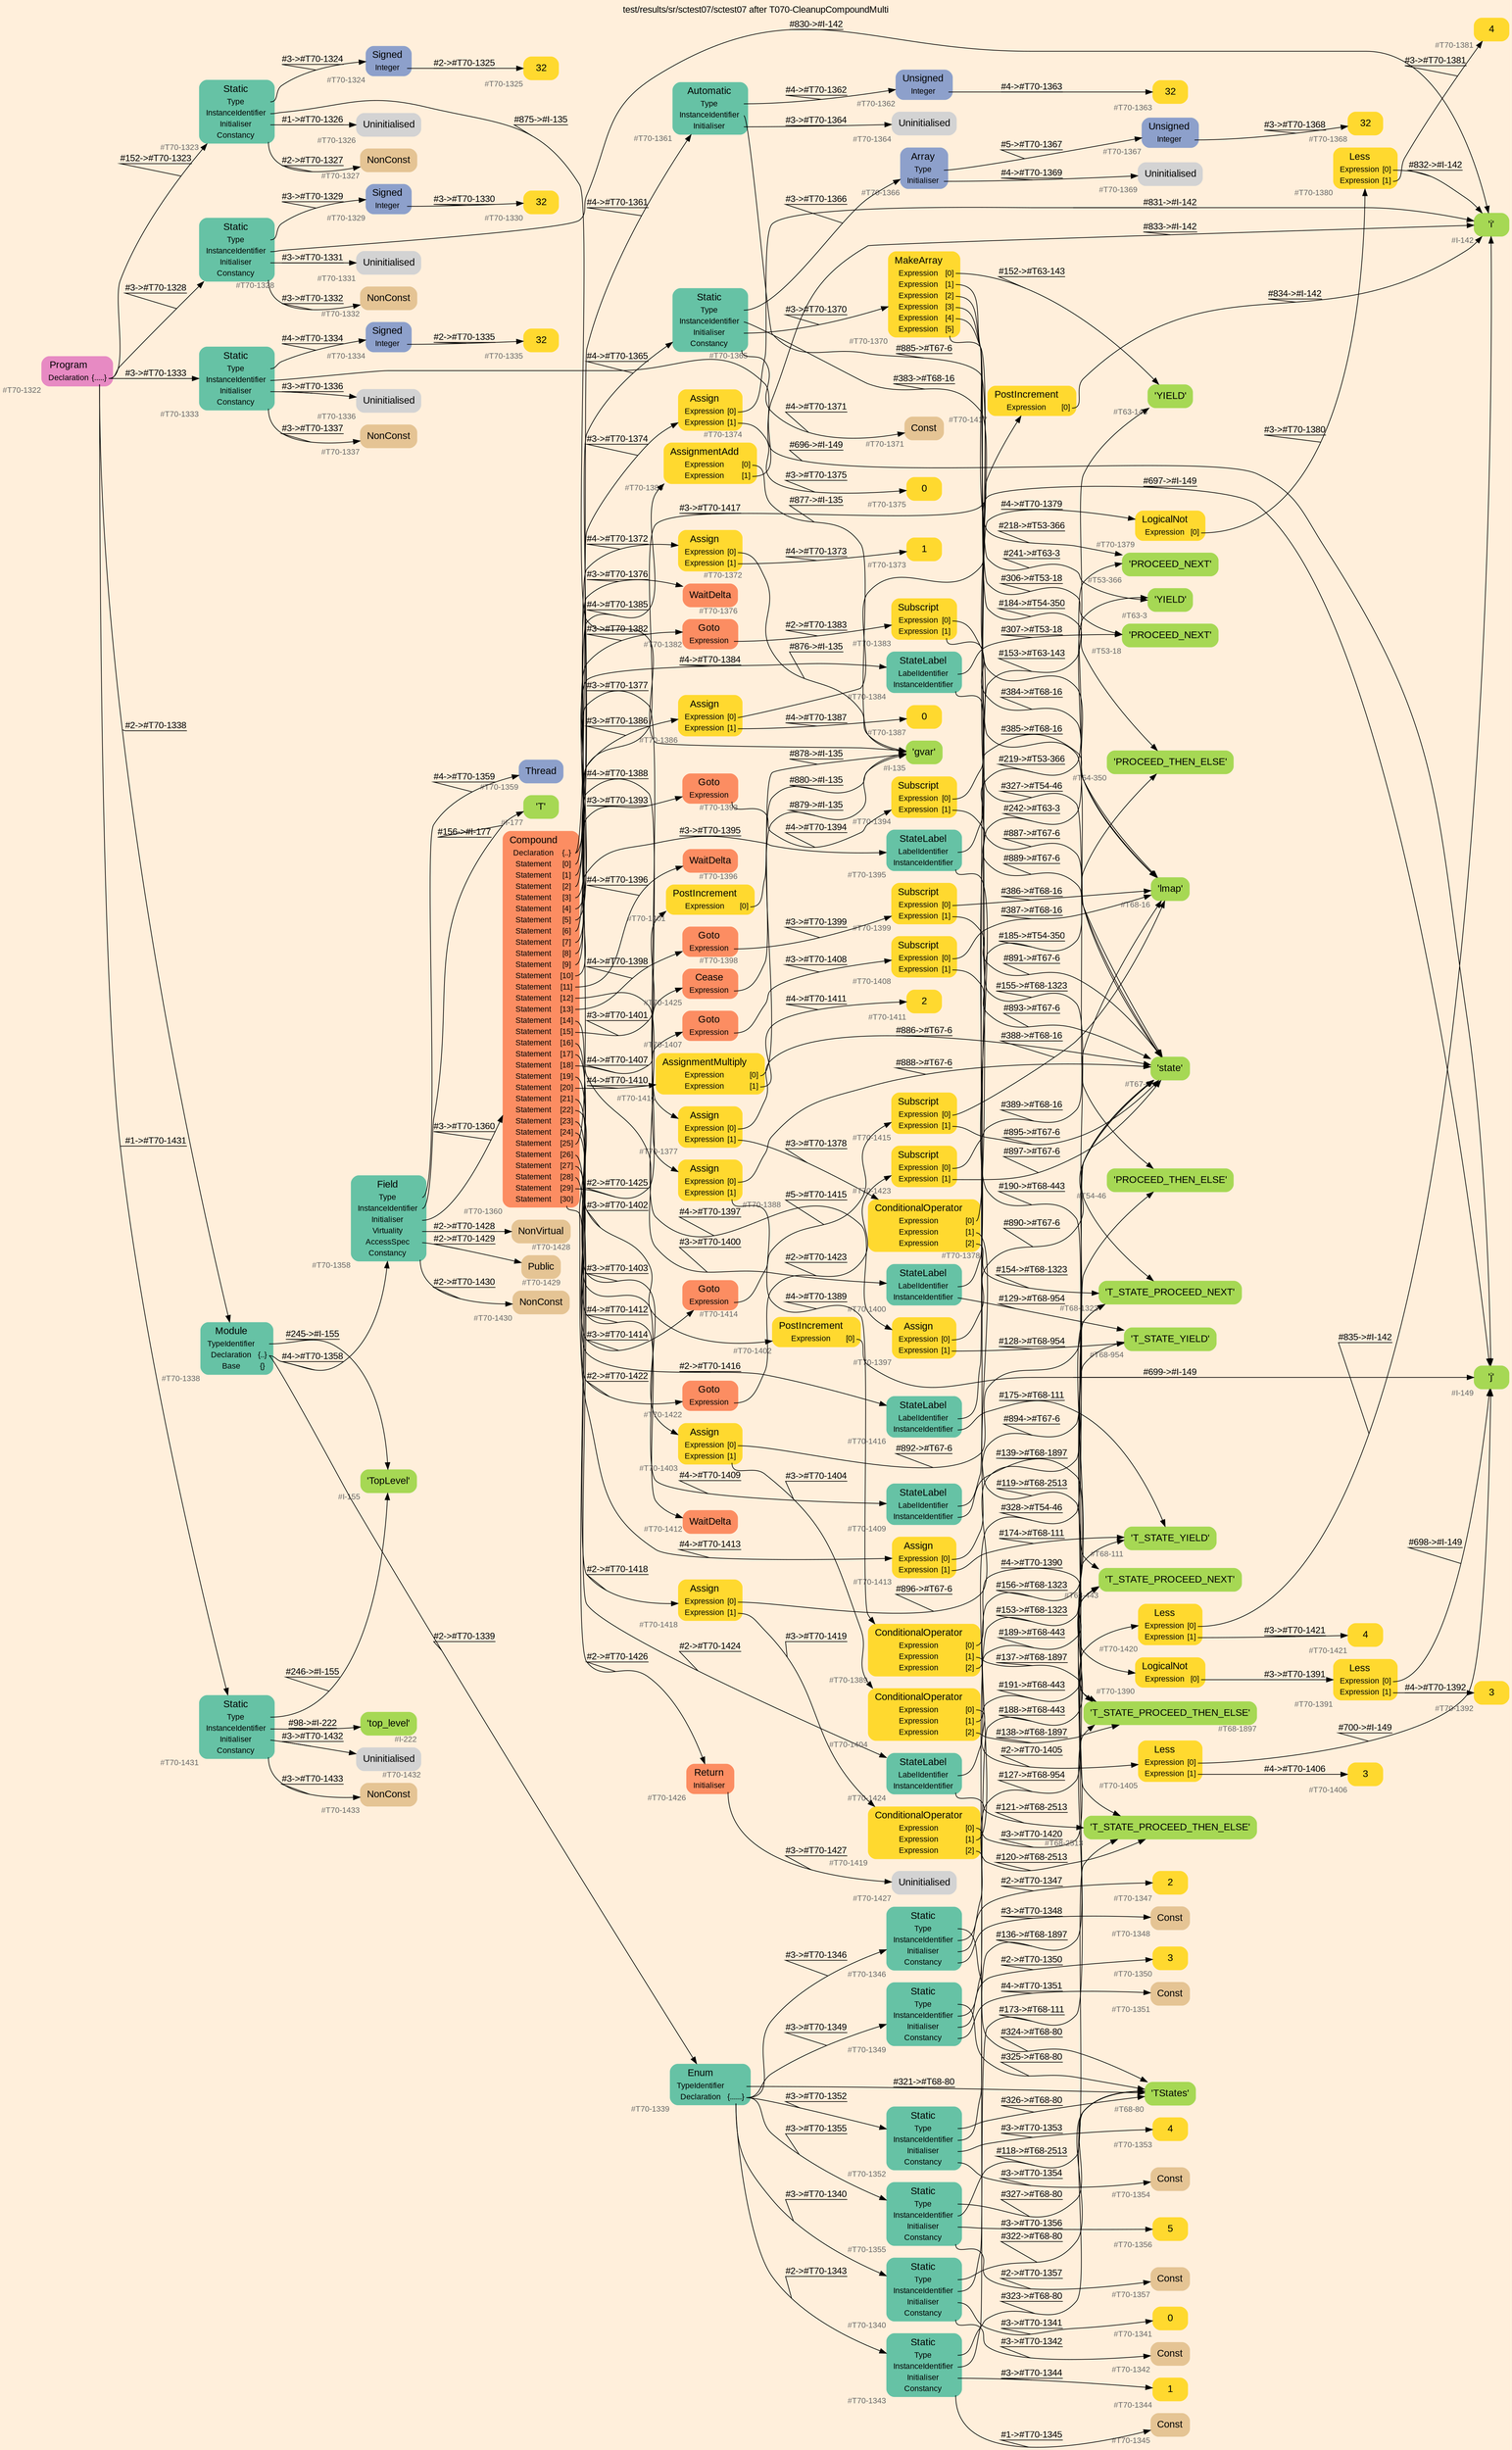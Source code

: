 digraph "test/results/sr/sctest07/sctest07 after T070-CleanupCompoundMulti" {
label = "test/results/sr/sctest07/sctest07 after T070-CleanupCompoundMulti"
labelloc = t
graph [
    rankdir = "LR"
    ranksep = 0.3
    bgcolor = antiquewhite1
    color = black
    fontcolor = black
    fontname = "Arial"
];
node [
    fontname = "Arial"
];
edge [
    fontname = "Arial"
];

// -------------------- node figure --------------------
// -------- block #T70-1322 ----------
"#T70-1322" [
    fillcolor = "/set28/4"
    xlabel = "#T70-1322"
    fontsize = "12"
    fontcolor = grey40
    shape = "plaintext"
    label = <<TABLE BORDER="0" CELLBORDER="0" CELLSPACING="0">
     <TR><TD><FONT COLOR="black" POINT-SIZE="15">Program</FONT></TD></TR>
     <TR><TD><FONT COLOR="black" POINT-SIZE="12">Declaration</FONT></TD><TD PORT="port0"><FONT COLOR="black" POINT-SIZE="12">{.....}</FONT></TD></TR>
    </TABLE>>
    style = "rounded,filled"
];

// -------- block #T70-1323 ----------
"#T70-1323" [
    fillcolor = "/set28/1"
    xlabel = "#T70-1323"
    fontsize = "12"
    fontcolor = grey40
    shape = "plaintext"
    label = <<TABLE BORDER="0" CELLBORDER="0" CELLSPACING="0">
     <TR><TD><FONT COLOR="black" POINT-SIZE="15">Static</FONT></TD></TR>
     <TR><TD><FONT COLOR="black" POINT-SIZE="12">Type</FONT></TD><TD PORT="port0"></TD></TR>
     <TR><TD><FONT COLOR="black" POINT-SIZE="12">InstanceIdentifier</FONT></TD><TD PORT="port1"></TD></TR>
     <TR><TD><FONT COLOR="black" POINT-SIZE="12">Initialiser</FONT></TD><TD PORT="port2"></TD></TR>
     <TR><TD><FONT COLOR="black" POINT-SIZE="12">Constancy</FONT></TD><TD PORT="port3"></TD></TR>
    </TABLE>>
    style = "rounded,filled"
];

// -------- block #T70-1324 ----------
"#T70-1324" [
    fillcolor = "/set28/3"
    xlabel = "#T70-1324"
    fontsize = "12"
    fontcolor = grey40
    shape = "plaintext"
    label = <<TABLE BORDER="0" CELLBORDER="0" CELLSPACING="0">
     <TR><TD><FONT COLOR="black" POINT-SIZE="15">Signed</FONT></TD></TR>
     <TR><TD><FONT COLOR="black" POINT-SIZE="12">Integer</FONT></TD><TD PORT="port0"></TD></TR>
    </TABLE>>
    style = "rounded,filled"
];

// -------- block #T70-1325 ----------
"#T70-1325" [
    fillcolor = "/set28/6"
    xlabel = "#T70-1325"
    fontsize = "12"
    fontcolor = grey40
    shape = "plaintext"
    label = <<TABLE BORDER="0" CELLBORDER="0" CELLSPACING="0">
     <TR><TD><FONT COLOR="black" POINT-SIZE="15">32</FONT></TD></TR>
    </TABLE>>
    style = "rounded,filled"
];

// -------- block #I-135 ----------
"#I-135" [
    fillcolor = "/set28/5"
    xlabel = "#I-135"
    fontsize = "12"
    fontcolor = grey40
    shape = "plaintext"
    label = <<TABLE BORDER="0" CELLBORDER="0" CELLSPACING="0">
     <TR><TD><FONT COLOR="black" POINT-SIZE="15">'gvar'</FONT></TD></TR>
    </TABLE>>
    style = "rounded,filled"
];

// -------- block #T70-1326 ----------
"#T70-1326" [
    xlabel = "#T70-1326"
    fontsize = "12"
    fontcolor = grey40
    shape = "plaintext"
    label = <<TABLE BORDER="0" CELLBORDER="0" CELLSPACING="0">
     <TR><TD><FONT COLOR="black" POINT-SIZE="15">Uninitialised</FONT></TD></TR>
    </TABLE>>
    style = "rounded,filled"
];

// -------- block #T70-1327 ----------
"#T70-1327" [
    fillcolor = "/set28/7"
    xlabel = "#T70-1327"
    fontsize = "12"
    fontcolor = grey40
    shape = "plaintext"
    label = <<TABLE BORDER="0" CELLBORDER="0" CELLSPACING="0">
     <TR><TD><FONT COLOR="black" POINT-SIZE="15">NonConst</FONT></TD></TR>
    </TABLE>>
    style = "rounded,filled"
];

// -------- block #T70-1328 ----------
"#T70-1328" [
    fillcolor = "/set28/1"
    xlabel = "#T70-1328"
    fontsize = "12"
    fontcolor = grey40
    shape = "plaintext"
    label = <<TABLE BORDER="0" CELLBORDER="0" CELLSPACING="0">
     <TR><TD><FONT COLOR="black" POINT-SIZE="15">Static</FONT></TD></TR>
     <TR><TD><FONT COLOR="black" POINT-SIZE="12">Type</FONT></TD><TD PORT="port0"></TD></TR>
     <TR><TD><FONT COLOR="black" POINT-SIZE="12">InstanceIdentifier</FONT></TD><TD PORT="port1"></TD></TR>
     <TR><TD><FONT COLOR="black" POINT-SIZE="12">Initialiser</FONT></TD><TD PORT="port2"></TD></TR>
     <TR><TD><FONT COLOR="black" POINT-SIZE="12">Constancy</FONT></TD><TD PORT="port3"></TD></TR>
    </TABLE>>
    style = "rounded,filled"
];

// -------- block #T70-1329 ----------
"#T70-1329" [
    fillcolor = "/set28/3"
    xlabel = "#T70-1329"
    fontsize = "12"
    fontcolor = grey40
    shape = "plaintext"
    label = <<TABLE BORDER="0" CELLBORDER="0" CELLSPACING="0">
     <TR><TD><FONT COLOR="black" POINT-SIZE="15">Signed</FONT></TD></TR>
     <TR><TD><FONT COLOR="black" POINT-SIZE="12">Integer</FONT></TD><TD PORT="port0"></TD></TR>
    </TABLE>>
    style = "rounded,filled"
];

// -------- block #T70-1330 ----------
"#T70-1330" [
    fillcolor = "/set28/6"
    xlabel = "#T70-1330"
    fontsize = "12"
    fontcolor = grey40
    shape = "plaintext"
    label = <<TABLE BORDER="0" CELLBORDER="0" CELLSPACING="0">
     <TR><TD><FONT COLOR="black" POINT-SIZE="15">32</FONT></TD></TR>
    </TABLE>>
    style = "rounded,filled"
];

// -------- block #I-142 ----------
"#I-142" [
    fillcolor = "/set28/5"
    xlabel = "#I-142"
    fontsize = "12"
    fontcolor = grey40
    shape = "plaintext"
    label = <<TABLE BORDER="0" CELLBORDER="0" CELLSPACING="0">
     <TR><TD><FONT COLOR="black" POINT-SIZE="15">'i'</FONT></TD></TR>
    </TABLE>>
    style = "rounded,filled"
];

// -------- block #T70-1331 ----------
"#T70-1331" [
    xlabel = "#T70-1331"
    fontsize = "12"
    fontcolor = grey40
    shape = "plaintext"
    label = <<TABLE BORDER="0" CELLBORDER="0" CELLSPACING="0">
     <TR><TD><FONT COLOR="black" POINT-SIZE="15">Uninitialised</FONT></TD></TR>
    </TABLE>>
    style = "rounded,filled"
];

// -------- block #T70-1332 ----------
"#T70-1332" [
    fillcolor = "/set28/7"
    xlabel = "#T70-1332"
    fontsize = "12"
    fontcolor = grey40
    shape = "plaintext"
    label = <<TABLE BORDER="0" CELLBORDER="0" CELLSPACING="0">
     <TR><TD><FONT COLOR="black" POINT-SIZE="15">NonConst</FONT></TD></TR>
    </TABLE>>
    style = "rounded,filled"
];

// -------- block #T70-1333 ----------
"#T70-1333" [
    fillcolor = "/set28/1"
    xlabel = "#T70-1333"
    fontsize = "12"
    fontcolor = grey40
    shape = "plaintext"
    label = <<TABLE BORDER="0" CELLBORDER="0" CELLSPACING="0">
     <TR><TD><FONT COLOR="black" POINT-SIZE="15">Static</FONT></TD></TR>
     <TR><TD><FONT COLOR="black" POINT-SIZE="12">Type</FONT></TD><TD PORT="port0"></TD></TR>
     <TR><TD><FONT COLOR="black" POINT-SIZE="12">InstanceIdentifier</FONT></TD><TD PORT="port1"></TD></TR>
     <TR><TD><FONT COLOR="black" POINT-SIZE="12">Initialiser</FONT></TD><TD PORT="port2"></TD></TR>
     <TR><TD><FONT COLOR="black" POINT-SIZE="12">Constancy</FONT></TD><TD PORT="port3"></TD></TR>
    </TABLE>>
    style = "rounded,filled"
];

// -------- block #T70-1334 ----------
"#T70-1334" [
    fillcolor = "/set28/3"
    xlabel = "#T70-1334"
    fontsize = "12"
    fontcolor = grey40
    shape = "plaintext"
    label = <<TABLE BORDER="0" CELLBORDER="0" CELLSPACING="0">
     <TR><TD><FONT COLOR="black" POINT-SIZE="15">Signed</FONT></TD></TR>
     <TR><TD><FONT COLOR="black" POINT-SIZE="12">Integer</FONT></TD><TD PORT="port0"></TD></TR>
    </TABLE>>
    style = "rounded,filled"
];

// -------- block #T70-1335 ----------
"#T70-1335" [
    fillcolor = "/set28/6"
    xlabel = "#T70-1335"
    fontsize = "12"
    fontcolor = grey40
    shape = "plaintext"
    label = <<TABLE BORDER="0" CELLBORDER="0" CELLSPACING="0">
     <TR><TD><FONT COLOR="black" POINT-SIZE="15">32</FONT></TD></TR>
    </TABLE>>
    style = "rounded,filled"
];

// -------- block #I-149 ----------
"#I-149" [
    fillcolor = "/set28/5"
    xlabel = "#I-149"
    fontsize = "12"
    fontcolor = grey40
    shape = "plaintext"
    label = <<TABLE BORDER="0" CELLBORDER="0" CELLSPACING="0">
     <TR><TD><FONT COLOR="black" POINT-SIZE="15">'j'</FONT></TD></TR>
    </TABLE>>
    style = "rounded,filled"
];

// -------- block #T70-1336 ----------
"#T70-1336" [
    xlabel = "#T70-1336"
    fontsize = "12"
    fontcolor = grey40
    shape = "plaintext"
    label = <<TABLE BORDER="0" CELLBORDER="0" CELLSPACING="0">
     <TR><TD><FONT COLOR="black" POINT-SIZE="15">Uninitialised</FONT></TD></TR>
    </TABLE>>
    style = "rounded,filled"
];

// -------- block #T70-1337 ----------
"#T70-1337" [
    fillcolor = "/set28/7"
    xlabel = "#T70-1337"
    fontsize = "12"
    fontcolor = grey40
    shape = "plaintext"
    label = <<TABLE BORDER="0" CELLBORDER="0" CELLSPACING="0">
     <TR><TD><FONT COLOR="black" POINT-SIZE="15">NonConst</FONT></TD></TR>
    </TABLE>>
    style = "rounded,filled"
];

// -------- block #T70-1338 ----------
"#T70-1338" [
    fillcolor = "/set28/1"
    xlabel = "#T70-1338"
    fontsize = "12"
    fontcolor = grey40
    shape = "plaintext"
    label = <<TABLE BORDER="0" CELLBORDER="0" CELLSPACING="0">
     <TR><TD><FONT COLOR="black" POINT-SIZE="15">Module</FONT></TD></TR>
     <TR><TD><FONT COLOR="black" POINT-SIZE="12">TypeIdentifier</FONT></TD><TD PORT="port0"></TD></TR>
     <TR><TD><FONT COLOR="black" POINT-SIZE="12">Declaration</FONT></TD><TD PORT="port1"><FONT COLOR="black" POINT-SIZE="12">{..}</FONT></TD></TR>
     <TR><TD><FONT COLOR="black" POINT-SIZE="12">Base</FONT></TD><TD PORT="port2"><FONT COLOR="black" POINT-SIZE="12">{}</FONT></TD></TR>
    </TABLE>>
    style = "rounded,filled"
];

// -------- block #I-155 ----------
"#I-155" [
    fillcolor = "/set28/5"
    xlabel = "#I-155"
    fontsize = "12"
    fontcolor = grey40
    shape = "plaintext"
    label = <<TABLE BORDER="0" CELLBORDER="0" CELLSPACING="0">
     <TR><TD><FONT COLOR="black" POINT-SIZE="15">'TopLevel'</FONT></TD></TR>
    </TABLE>>
    style = "rounded,filled"
];

// -------- block #T70-1339 ----------
"#T70-1339" [
    fillcolor = "/set28/1"
    xlabel = "#T70-1339"
    fontsize = "12"
    fontcolor = grey40
    shape = "plaintext"
    label = <<TABLE BORDER="0" CELLBORDER="0" CELLSPACING="0">
     <TR><TD><FONT COLOR="black" POINT-SIZE="15">Enum</FONT></TD></TR>
     <TR><TD><FONT COLOR="black" POINT-SIZE="12">TypeIdentifier</FONT></TD><TD PORT="port0"></TD></TR>
     <TR><TD><FONT COLOR="black" POINT-SIZE="12">Declaration</FONT></TD><TD PORT="port1"><FONT COLOR="black" POINT-SIZE="12">{......}</FONT></TD></TR>
    </TABLE>>
    style = "rounded,filled"
];

// -------- block #T68-80 ----------
"#T68-80" [
    fillcolor = "/set28/5"
    xlabel = "#T68-80"
    fontsize = "12"
    fontcolor = grey40
    shape = "plaintext"
    label = <<TABLE BORDER="0" CELLBORDER="0" CELLSPACING="0">
     <TR><TD><FONT COLOR="black" POINT-SIZE="15">'TStates'</FONT></TD></TR>
    </TABLE>>
    style = "rounded,filled"
];

// -------- block #T70-1340 ----------
"#T70-1340" [
    fillcolor = "/set28/1"
    xlabel = "#T70-1340"
    fontsize = "12"
    fontcolor = grey40
    shape = "plaintext"
    label = <<TABLE BORDER="0" CELLBORDER="0" CELLSPACING="0">
     <TR><TD><FONT COLOR="black" POINT-SIZE="15">Static</FONT></TD></TR>
     <TR><TD><FONT COLOR="black" POINT-SIZE="12">Type</FONT></TD><TD PORT="port0"></TD></TR>
     <TR><TD><FONT COLOR="black" POINT-SIZE="12">InstanceIdentifier</FONT></TD><TD PORT="port1"></TD></TR>
     <TR><TD><FONT COLOR="black" POINT-SIZE="12">Initialiser</FONT></TD><TD PORT="port2"></TD></TR>
     <TR><TD><FONT COLOR="black" POINT-SIZE="12">Constancy</FONT></TD><TD PORT="port3"></TD></TR>
    </TABLE>>
    style = "rounded,filled"
];

// -------- block #T68-111 ----------
"#T68-111" [
    fillcolor = "/set28/5"
    xlabel = "#T68-111"
    fontsize = "12"
    fontcolor = grey40
    shape = "plaintext"
    label = <<TABLE BORDER="0" CELLBORDER="0" CELLSPACING="0">
     <TR><TD><FONT COLOR="black" POINT-SIZE="15">'T_STATE_YIELD'</FONT></TD></TR>
    </TABLE>>
    style = "rounded,filled"
];

// -------- block #T70-1341 ----------
"#T70-1341" [
    fillcolor = "/set28/6"
    xlabel = "#T70-1341"
    fontsize = "12"
    fontcolor = grey40
    shape = "plaintext"
    label = <<TABLE BORDER="0" CELLBORDER="0" CELLSPACING="0">
     <TR><TD><FONT COLOR="black" POINT-SIZE="15">0</FONT></TD></TR>
    </TABLE>>
    style = "rounded,filled"
];

// -------- block #T70-1342 ----------
"#T70-1342" [
    fillcolor = "/set28/7"
    xlabel = "#T70-1342"
    fontsize = "12"
    fontcolor = grey40
    shape = "plaintext"
    label = <<TABLE BORDER="0" CELLBORDER="0" CELLSPACING="0">
     <TR><TD><FONT COLOR="black" POINT-SIZE="15">Const</FONT></TD></TR>
    </TABLE>>
    style = "rounded,filled"
];

// -------- block #T70-1343 ----------
"#T70-1343" [
    fillcolor = "/set28/1"
    xlabel = "#T70-1343"
    fontsize = "12"
    fontcolor = grey40
    shape = "plaintext"
    label = <<TABLE BORDER="0" CELLBORDER="0" CELLSPACING="0">
     <TR><TD><FONT COLOR="black" POINT-SIZE="15">Static</FONT></TD></TR>
     <TR><TD><FONT COLOR="black" POINT-SIZE="12">Type</FONT></TD><TD PORT="port0"></TD></TR>
     <TR><TD><FONT COLOR="black" POINT-SIZE="12">InstanceIdentifier</FONT></TD><TD PORT="port1"></TD></TR>
     <TR><TD><FONT COLOR="black" POINT-SIZE="12">Initialiser</FONT></TD><TD PORT="port2"></TD></TR>
     <TR><TD><FONT COLOR="black" POINT-SIZE="12">Constancy</FONT></TD><TD PORT="port3"></TD></TR>
    </TABLE>>
    style = "rounded,filled"
];

// -------- block #T68-443 ----------
"#T68-443" [
    fillcolor = "/set28/5"
    xlabel = "#T68-443"
    fontsize = "12"
    fontcolor = grey40
    shape = "plaintext"
    label = <<TABLE BORDER="0" CELLBORDER="0" CELLSPACING="0">
     <TR><TD><FONT COLOR="black" POINT-SIZE="15">'T_STATE_PROCEED_NEXT'</FONT></TD></TR>
    </TABLE>>
    style = "rounded,filled"
];

// -------- block #T70-1344 ----------
"#T70-1344" [
    fillcolor = "/set28/6"
    xlabel = "#T70-1344"
    fontsize = "12"
    fontcolor = grey40
    shape = "plaintext"
    label = <<TABLE BORDER="0" CELLBORDER="0" CELLSPACING="0">
     <TR><TD><FONT COLOR="black" POINT-SIZE="15">1</FONT></TD></TR>
    </TABLE>>
    style = "rounded,filled"
];

// -------- block #T70-1345 ----------
"#T70-1345" [
    fillcolor = "/set28/7"
    xlabel = "#T70-1345"
    fontsize = "12"
    fontcolor = grey40
    shape = "plaintext"
    label = <<TABLE BORDER="0" CELLBORDER="0" CELLSPACING="0">
     <TR><TD><FONT COLOR="black" POINT-SIZE="15">Const</FONT></TD></TR>
    </TABLE>>
    style = "rounded,filled"
];

// -------- block #T70-1346 ----------
"#T70-1346" [
    fillcolor = "/set28/1"
    xlabel = "#T70-1346"
    fontsize = "12"
    fontcolor = grey40
    shape = "plaintext"
    label = <<TABLE BORDER="0" CELLBORDER="0" CELLSPACING="0">
     <TR><TD><FONT COLOR="black" POINT-SIZE="15">Static</FONT></TD></TR>
     <TR><TD><FONT COLOR="black" POINT-SIZE="12">Type</FONT></TD><TD PORT="port0"></TD></TR>
     <TR><TD><FONT COLOR="black" POINT-SIZE="12">InstanceIdentifier</FONT></TD><TD PORT="port1"></TD></TR>
     <TR><TD><FONT COLOR="black" POINT-SIZE="12">Initialiser</FONT></TD><TD PORT="port2"></TD></TR>
     <TR><TD><FONT COLOR="black" POINT-SIZE="12">Constancy</FONT></TD><TD PORT="port3"></TD></TR>
    </TABLE>>
    style = "rounded,filled"
];

// -------- block #T68-954 ----------
"#T68-954" [
    fillcolor = "/set28/5"
    xlabel = "#T68-954"
    fontsize = "12"
    fontcolor = grey40
    shape = "plaintext"
    label = <<TABLE BORDER="0" CELLBORDER="0" CELLSPACING="0">
     <TR><TD><FONT COLOR="black" POINT-SIZE="15">'T_STATE_YIELD'</FONT></TD></TR>
    </TABLE>>
    style = "rounded,filled"
];

// -------- block #T70-1347 ----------
"#T70-1347" [
    fillcolor = "/set28/6"
    xlabel = "#T70-1347"
    fontsize = "12"
    fontcolor = grey40
    shape = "plaintext"
    label = <<TABLE BORDER="0" CELLBORDER="0" CELLSPACING="0">
     <TR><TD><FONT COLOR="black" POINT-SIZE="15">2</FONT></TD></TR>
    </TABLE>>
    style = "rounded,filled"
];

// -------- block #T70-1348 ----------
"#T70-1348" [
    fillcolor = "/set28/7"
    xlabel = "#T70-1348"
    fontsize = "12"
    fontcolor = grey40
    shape = "plaintext"
    label = <<TABLE BORDER="0" CELLBORDER="0" CELLSPACING="0">
     <TR><TD><FONT COLOR="black" POINT-SIZE="15">Const</FONT></TD></TR>
    </TABLE>>
    style = "rounded,filled"
];

// -------- block #T70-1349 ----------
"#T70-1349" [
    fillcolor = "/set28/1"
    xlabel = "#T70-1349"
    fontsize = "12"
    fontcolor = grey40
    shape = "plaintext"
    label = <<TABLE BORDER="0" CELLBORDER="0" CELLSPACING="0">
     <TR><TD><FONT COLOR="black" POINT-SIZE="15">Static</FONT></TD></TR>
     <TR><TD><FONT COLOR="black" POINT-SIZE="12">Type</FONT></TD><TD PORT="port0"></TD></TR>
     <TR><TD><FONT COLOR="black" POINT-SIZE="12">InstanceIdentifier</FONT></TD><TD PORT="port1"></TD></TR>
     <TR><TD><FONT COLOR="black" POINT-SIZE="12">Initialiser</FONT></TD><TD PORT="port2"></TD></TR>
     <TR><TD><FONT COLOR="black" POINT-SIZE="12">Constancy</FONT></TD><TD PORT="port3"></TD></TR>
    </TABLE>>
    style = "rounded,filled"
];

// -------- block #T68-1323 ----------
"#T68-1323" [
    fillcolor = "/set28/5"
    xlabel = "#T68-1323"
    fontsize = "12"
    fontcolor = grey40
    shape = "plaintext"
    label = <<TABLE BORDER="0" CELLBORDER="0" CELLSPACING="0">
     <TR><TD><FONT COLOR="black" POINT-SIZE="15">'T_STATE_PROCEED_NEXT'</FONT></TD></TR>
    </TABLE>>
    style = "rounded,filled"
];

// -------- block #T70-1350 ----------
"#T70-1350" [
    fillcolor = "/set28/6"
    xlabel = "#T70-1350"
    fontsize = "12"
    fontcolor = grey40
    shape = "plaintext"
    label = <<TABLE BORDER="0" CELLBORDER="0" CELLSPACING="0">
     <TR><TD><FONT COLOR="black" POINT-SIZE="15">3</FONT></TD></TR>
    </TABLE>>
    style = "rounded,filled"
];

// -------- block #T70-1351 ----------
"#T70-1351" [
    fillcolor = "/set28/7"
    xlabel = "#T70-1351"
    fontsize = "12"
    fontcolor = grey40
    shape = "plaintext"
    label = <<TABLE BORDER="0" CELLBORDER="0" CELLSPACING="0">
     <TR><TD><FONT COLOR="black" POINT-SIZE="15">Const</FONT></TD></TR>
    </TABLE>>
    style = "rounded,filled"
];

// -------- block #T70-1352 ----------
"#T70-1352" [
    fillcolor = "/set28/1"
    xlabel = "#T70-1352"
    fontsize = "12"
    fontcolor = grey40
    shape = "plaintext"
    label = <<TABLE BORDER="0" CELLBORDER="0" CELLSPACING="0">
     <TR><TD><FONT COLOR="black" POINT-SIZE="15">Static</FONT></TD></TR>
     <TR><TD><FONT COLOR="black" POINT-SIZE="12">Type</FONT></TD><TD PORT="port0"></TD></TR>
     <TR><TD><FONT COLOR="black" POINT-SIZE="12">InstanceIdentifier</FONT></TD><TD PORT="port1"></TD></TR>
     <TR><TD><FONT COLOR="black" POINT-SIZE="12">Initialiser</FONT></TD><TD PORT="port2"></TD></TR>
     <TR><TD><FONT COLOR="black" POINT-SIZE="12">Constancy</FONT></TD><TD PORT="port3"></TD></TR>
    </TABLE>>
    style = "rounded,filled"
];

// -------- block #T68-1897 ----------
"#T68-1897" [
    fillcolor = "/set28/5"
    xlabel = "#T68-1897"
    fontsize = "12"
    fontcolor = grey40
    shape = "plaintext"
    label = <<TABLE BORDER="0" CELLBORDER="0" CELLSPACING="0">
     <TR><TD><FONT COLOR="black" POINT-SIZE="15">'T_STATE_PROCEED_THEN_ELSE'</FONT></TD></TR>
    </TABLE>>
    style = "rounded,filled"
];

// -------- block #T70-1353 ----------
"#T70-1353" [
    fillcolor = "/set28/6"
    xlabel = "#T70-1353"
    fontsize = "12"
    fontcolor = grey40
    shape = "plaintext"
    label = <<TABLE BORDER="0" CELLBORDER="0" CELLSPACING="0">
     <TR><TD><FONT COLOR="black" POINT-SIZE="15">4</FONT></TD></TR>
    </TABLE>>
    style = "rounded,filled"
];

// -------- block #T70-1354 ----------
"#T70-1354" [
    fillcolor = "/set28/7"
    xlabel = "#T70-1354"
    fontsize = "12"
    fontcolor = grey40
    shape = "plaintext"
    label = <<TABLE BORDER="0" CELLBORDER="0" CELLSPACING="0">
     <TR><TD><FONT COLOR="black" POINT-SIZE="15">Const</FONT></TD></TR>
    </TABLE>>
    style = "rounded,filled"
];

// -------- block #T70-1355 ----------
"#T70-1355" [
    fillcolor = "/set28/1"
    xlabel = "#T70-1355"
    fontsize = "12"
    fontcolor = grey40
    shape = "plaintext"
    label = <<TABLE BORDER="0" CELLBORDER="0" CELLSPACING="0">
     <TR><TD><FONT COLOR="black" POINT-SIZE="15">Static</FONT></TD></TR>
     <TR><TD><FONT COLOR="black" POINT-SIZE="12">Type</FONT></TD><TD PORT="port0"></TD></TR>
     <TR><TD><FONT COLOR="black" POINT-SIZE="12">InstanceIdentifier</FONT></TD><TD PORT="port1"></TD></TR>
     <TR><TD><FONT COLOR="black" POINT-SIZE="12">Initialiser</FONT></TD><TD PORT="port2"></TD></TR>
     <TR><TD><FONT COLOR="black" POINT-SIZE="12">Constancy</FONT></TD><TD PORT="port3"></TD></TR>
    </TABLE>>
    style = "rounded,filled"
];

// -------- block #T68-2513 ----------
"#T68-2513" [
    fillcolor = "/set28/5"
    xlabel = "#T68-2513"
    fontsize = "12"
    fontcolor = grey40
    shape = "plaintext"
    label = <<TABLE BORDER="0" CELLBORDER="0" CELLSPACING="0">
     <TR><TD><FONT COLOR="black" POINT-SIZE="15">'T_STATE_PROCEED_THEN_ELSE'</FONT></TD></TR>
    </TABLE>>
    style = "rounded,filled"
];

// -------- block #T70-1356 ----------
"#T70-1356" [
    fillcolor = "/set28/6"
    xlabel = "#T70-1356"
    fontsize = "12"
    fontcolor = grey40
    shape = "plaintext"
    label = <<TABLE BORDER="0" CELLBORDER="0" CELLSPACING="0">
     <TR><TD><FONT COLOR="black" POINT-SIZE="15">5</FONT></TD></TR>
    </TABLE>>
    style = "rounded,filled"
];

// -------- block #T70-1357 ----------
"#T70-1357" [
    fillcolor = "/set28/7"
    xlabel = "#T70-1357"
    fontsize = "12"
    fontcolor = grey40
    shape = "plaintext"
    label = <<TABLE BORDER="0" CELLBORDER="0" CELLSPACING="0">
     <TR><TD><FONT COLOR="black" POINT-SIZE="15">Const</FONT></TD></TR>
    </TABLE>>
    style = "rounded,filled"
];

// -------- block #T70-1358 ----------
"#T70-1358" [
    fillcolor = "/set28/1"
    xlabel = "#T70-1358"
    fontsize = "12"
    fontcolor = grey40
    shape = "plaintext"
    label = <<TABLE BORDER="0" CELLBORDER="0" CELLSPACING="0">
     <TR><TD><FONT COLOR="black" POINT-SIZE="15">Field</FONT></TD></TR>
     <TR><TD><FONT COLOR="black" POINT-SIZE="12">Type</FONT></TD><TD PORT="port0"></TD></TR>
     <TR><TD><FONT COLOR="black" POINT-SIZE="12">InstanceIdentifier</FONT></TD><TD PORT="port1"></TD></TR>
     <TR><TD><FONT COLOR="black" POINT-SIZE="12">Initialiser</FONT></TD><TD PORT="port2"></TD></TR>
     <TR><TD><FONT COLOR="black" POINT-SIZE="12">Virtuality</FONT></TD><TD PORT="port3"></TD></TR>
     <TR><TD><FONT COLOR="black" POINT-SIZE="12">AccessSpec</FONT></TD><TD PORT="port4"></TD></TR>
     <TR><TD><FONT COLOR="black" POINT-SIZE="12">Constancy</FONT></TD><TD PORT="port5"></TD></TR>
    </TABLE>>
    style = "rounded,filled"
];

// -------- block #T70-1359 ----------
"#T70-1359" [
    fillcolor = "/set28/3"
    xlabel = "#T70-1359"
    fontsize = "12"
    fontcolor = grey40
    shape = "plaintext"
    label = <<TABLE BORDER="0" CELLBORDER="0" CELLSPACING="0">
     <TR><TD><FONT COLOR="black" POINT-SIZE="15">Thread</FONT></TD></TR>
    </TABLE>>
    style = "rounded,filled"
];

// -------- block #I-177 ----------
"#I-177" [
    fillcolor = "/set28/5"
    xlabel = "#I-177"
    fontsize = "12"
    fontcolor = grey40
    shape = "plaintext"
    label = <<TABLE BORDER="0" CELLBORDER="0" CELLSPACING="0">
     <TR><TD><FONT COLOR="black" POINT-SIZE="15">'T'</FONT></TD></TR>
    </TABLE>>
    style = "rounded,filled"
];

// -------- block #T70-1360 ----------
"#T70-1360" [
    fillcolor = "/set28/2"
    xlabel = "#T70-1360"
    fontsize = "12"
    fontcolor = grey40
    shape = "plaintext"
    label = <<TABLE BORDER="0" CELLBORDER="0" CELLSPACING="0">
     <TR><TD><FONT COLOR="black" POINT-SIZE="15">Compound</FONT></TD></TR>
     <TR><TD><FONT COLOR="black" POINT-SIZE="12">Declaration</FONT></TD><TD PORT="port0"><FONT COLOR="black" POINT-SIZE="12">{..}</FONT></TD></TR>
     <TR><TD><FONT COLOR="black" POINT-SIZE="12">Statement</FONT></TD><TD PORT="port1"><FONT COLOR="black" POINT-SIZE="12">[0]</FONT></TD></TR>
     <TR><TD><FONT COLOR="black" POINT-SIZE="12">Statement</FONT></TD><TD PORT="port2"><FONT COLOR="black" POINT-SIZE="12">[1]</FONT></TD></TR>
     <TR><TD><FONT COLOR="black" POINT-SIZE="12">Statement</FONT></TD><TD PORT="port3"><FONT COLOR="black" POINT-SIZE="12">[2]</FONT></TD></TR>
     <TR><TD><FONT COLOR="black" POINT-SIZE="12">Statement</FONT></TD><TD PORT="port4"><FONT COLOR="black" POINT-SIZE="12">[3]</FONT></TD></TR>
     <TR><TD><FONT COLOR="black" POINT-SIZE="12">Statement</FONT></TD><TD PORT="port5"><FONT COLOR="black" POINT-SIZE="12">[4]</FONT></TD></TR>
     <TR><TD><FONT COLOR="black" POINT-SIZE="12">Statement</FONT></TD><TD PORT="port6"><FONT COLOR="black" POINT-SIZE="12">[5]</FONT></TD></TR>
     <TR><TD><FONT COLOR="black" POINT-SIZE="12">Statement</FONT></TD><TD PORT="port7"><FONT COLOR="black" POINT-SIZE="12">[6]</FONT></TD></TR>
     <TR><TD><FONT COLOR="black" POINT-SIZE="12">Statement</FONT></TD><TD PORT="port8"><FONT COLOR="black" POINT-SIZE="12">[7]</FONT></TD></TR>
     <TR><TD><FONT COLOR="black" POINT-SIZE="12">Statement</FONT></TD><TD PORT="port9"><FONT COLOR="black" POINT-SIZE="12">[8]</FONT></TD></TR>
     <TR><TD><FONT COLOR="black" POINT-SIZE="12">Statement</FONT></TD><TD PORT="port10"><FONT COLOR="black" POINT-SIZE="12">[9]</FONT></TD></TR>
     <TR><TD><FONT COLOR="black" POINT-SIZE="12">Statement</FONT></TD><TD PORT="port11"><FONT COLOR="black" POINT-SIZE="12">[10]</FONT></TD></TR>
     <TR><TD><FONT COLOR="black" POINT-SIZE="12">Statement</FONT></TD><TD PORT="port12"><FONT COLOR="black" POINT-SIZE="12">[11]</FONT></TD></TR>
     <TR><TD><FONT COLOR="black" POINT-SIZE="12">Statement</FONT></TD><TD PORT="port13"><FONT COLOR="black" POINT-SIZE="12">[12]</FONT></TD></TR>
     <TR><TD><FONT COLOR="black" POINT-SIZE="12">Statement</FONT></TD><TD PORT="port14"><FONT COLOR="black" POINT-SIZE="12">[13]</FONT></TD></TR>
     <TR><TD><FONT COLOR="black" POINT-SIZE="12">Statement</FONT></TD><TD PORT="port15"><FONT COLOR="black" POINT-SIZE="12">[14]</FONT></TD></TR>
     <TR><TD><FONT COLOR="black" POINT-SIZE="12">Statement</FONT></TD><TD PORT="port16"><FONT COLOR="black" POINT-SIZE="12">[15]</FONT></TD></TR>
     <TR><TD><FONT COLOR="black" POINT-SIZE="12">Statement</FONT></TD><TD PORT="port17"><FONT COLOR="black" POINT-SIZE="12">[16]</FONT></TD></TR>
     <TR><TD><FONT COLOR="black" POINT-SIZE="12">Statement</FONT></TD><TD PORT="port18"><FONT COLOR="black" POINT-SIZE="12">[17]</FONT></TD></TR>
     <TR><TD><FONT COLOR="black" POINT-SIZE="12">Statement</FONT></TD><TD PORT="port19"><FONT COLOR="black" POINT-SIZE="12">[18]</FONT></TD></TR>
     <TR><TD><FONT COLOR="black" POINT-SIZE="12">Statement</FONT></TD><TD PORT="port20"><FONT COLOR="black" POINT-SIZE="12">[19]</FONT></TD></TR>
     <TR><TD><FONT COLOR="black" POINT-SIZE="12">Statement</FONT></TD><TD PORT="port21"><FONT COLOR="black" POINT-SIZE="12">[20]</FONT></TD></TR>
     <TR><TD><FONT COLOR="black" POINT-SIZE="12">Statement</FONT></TD><TD PORT="port22"><FONT COLOR="black" POINT-SIZE="12">[21]</FONT></TD></TR>
     <TR><TD><FONT COLOR="black" POINT-SIZE="12">Statement</FONT></TD><TD PORT="port23"><FONT COLOR="black" POINT-SIZE="12">[22]</FONT></TD></TR>
     <TR><TD><FONT COLOR="black" POINT-SIZE="12">Statement</FONT></TD><TD PORT="port24"><FONT COLOR="black" POINT-SIZE="12">[23]</FONT></TD></TR>
     <TR><TD><FONT COLOR="black" POINT-SIZE="12">Statement</FONT></TD><TD PORT="port25"><FONT COLOR="black" POINT-SIZE="12">[24]</FONT></TD></TR>
     <TR><TD><FONT COLOR="black" POINT-SIZE="12">Statement</FONT></TD><TD PORT="port26"><FONT COLOR="black" POINT-SIZE="12">[25]</FONT></TD></TR>
     <TR><TD><FONT COLOR="black" POINT-SIZE="12">Statement</FONT></TD><TD PORT="port27"><FONT COLOR="black" POINT-SIZE="12">[26]</FONT></TD></TR>
     <TR><TD><FONT COLOR="black" POINT-SIZE="12">Statement</FONT></TD><TD PORT="port28"><FONT COLOR="black" POINT-SIZE="12">[27]</FONT></TD></TR>
     <TR><TD><FONT COLOR="black" POINT-SIZE="12">Statement</FONT></TD><TD PORT="port29"><FONT COLOR="black" POINT-SIZE="12">[28]</FONT></TD></TR>
     <TR><TD><FONT COLOR="black" POINT-SIZE="12">Statement</FONT></TD><TD PORT="port30"><FONT COLOR="black" POINT-SIZE="12">[29]</FONT></TD></TR>
     <TR><TD><FONT COLOR="black" POINT-SIZE="12">Statement</FONT></TD><TD PORT="port31"><FONT COLOR="black" POINT-SIZE="12">[30]</FONT></TD></TR>
    </TABLE>>
    style = "rounded,filled"
];

// -------- block #T70-1361 ----------
"#T70-1361" [
    fillcolor = "/set28/1"
    xlabel = "#T70-1361"
    fontsize = "12"
    fontcolor = grey40
    shape = "plaintext"
    label = <<TABLE BORDER="0" CELLBORDER="0" CELLSPACING="0">
     <TR><TD><FONT COLOR="black" POINT-SIZE="15">Automatic</FONT></TD></TR>
     <TR><TD><FONT COLOR="black" POINT-SIZE="12">Type</FONT></TD><TD PORT="port0"></TD></TR>
     <TR><TD><FONT COLOR="black" POINT-SIZE="12">InstanceIdentifier</FONT></TD><TD PORT="port1"></TD></TR>
     <TR><TD><FONT COLOR="black" POINT-SIZE="12">Initialiser</FONT></TD><TD PORT="port2"></TD></TR>
    </TABLE>>
    style = "rounded,filled"
];

// -------- block #T70-1362 ----------
"#T70-1362" [
    fillcolor = "/set28/3"
    xlabel = "#T70-1362"
    fontsize = "12"
    fontcolor = grey40
    shape = "plaintext"
    label = <<TABLE BORDER="0" CELLBORDER="0" CELLSPACING="0">
     <TR><TD><FONT COLOR="black" POINT-SIZE="15">Unsigned</FONT></TD></TR>
     <TR><TD><FONT COLOR="black" POINT-SIZE="12">Integer</FONT></TD><TD PORT="port0"></TD></TR>
    </TABLE>>
    style = "rounded,filled"
];

// -------- block #T70-1363 ----------
"#T70-1363" [
    fillcolor = "/set28/6"
    xlabel = "#T70-1363"
    fontsize = "12"
    fontcolor = grey40
    shape = "plaintext"
    label = <<TABLE BORDER="0" CELLBORDER="0" CELLSPACING="0">
     <TR><TD><FONT COLOR="black" POINT-SIZE="15">32</FONT></TD></TR>
    </TABLE>>
    style = "rounded,filled"
];

// -------- block #T67-6 ----------
"#T67-6" [
    fillcolor = "/set28/5"
    xlabel = "#T67-6"
    fontsize = "12"
    fontcolor = grey40
    shape = "plaintext"
    label = <<TABLE BORDER="0" CELLBORDER="0" CELLSPACING="0">
     <TR><TD><FONT COLOR="black" POINT-SIZE="15">'state'</FONT></TD></TR>
    </TABLE>>
    style = "rounded,filled"
];

// -------- block #T70-1364 ----------
"#T70-1364" [
    xlabel = "#T70-1364"
    fontsize = "12"
    fontcolor = grey40
    shape = "plaintext"
    label = <<TABLE BORDER="0" CELLBORDER="0" CELLSPACING="0">
     <TR><TD><FONT COLOR="black" POINT-SIZE="15">Uninitialised</FONT></TD></TR>
    </TABLE>>
    style = "rounded,filled"
];

// -------- block #T70-1365 ----------
"#T70-1365" [
    fillcolor = "/set28/1"
    xlabel = "#T70-1365"
    fontsize = "12"
    fontcolor = grey40
    shape = "plaintext"
    label = <<TABLE BORDER="0" CELLBORDER="0" CELLSPACING="0">
     <TR><TD><FONT COLOR="black" POINT-SIZE="15">Static</FONT></TD></TR>
     <TR><TD><FONT COLOR="black" POINT-SIZE="12">Type</FONT></TD><TD PORT="port0"></TD></TR>
     <TR><TD><FONT COLOR="black" POINT-SIZE="12">InstanceIdentifier</FONT></TD><TD PORT="port1"></TD></TR>
     <TR><TD><FONT COLOR="black" POINT-SIZE="12">Initialiser</FONT></TD><TD PORT="port2"></TD></TR>
     <TR><TD><FONT COLOR="black" POINT-SIZE="12">Constancy</FONT></TD><TD PORT="port3"></TD></TR>
    </TABLE>>
    style = "rounded,filled"
];

// -------- block #T70-1366 ----------
"#T70-1366" [
    fillcolor = "/set28/3"
    xlabel = "#T70-1366"
    fontsize = "12"
    fontcolor = grey40
    shape = "plaintext"
    label = <<TABLE BORDER="0" CELLBORDER="0" CELLSPACING="0">
     <TR><TD><FONT COLOR="black" POINT-SIZE="15">Array</FONT></TD></TR>
     <TR><TD><FONT COLOR="black" POINT-SIZE="12">Type</FONT></TD><TD PORT="port0"></TD></TR>
     <TR><TD><FONT COLOR="black" POINT-SIZE="12">Initialiser</FONT></TD><TD PORT="port1"></TD></TR>
    </TABLE>>
    style = "rounded,filled"
];

// -------- block #T70-1367 ----------
"#T70-1367" [
    fillcolor = "/set28/3"
    xlabel = "#T70-1367"
    fontsize = "12"
    fontcolor = grey40
    shape = "plaintext"
    label = <<TABLE BORDER="0" CELLBORDER="0" CELLSPACING="0">
     <TR><TD><FONT COLOR="black" POINT-SIZE="15">Unsigned</FONT></TD></TR>
     <TR><TD><FONT COLOR="black" POINT-SIZE="12">Integer</FONT></TD><TD PORT="port0"></TD></TR>
    </TABLE>>
    style = "rounded,filled"
];

// -------- block #T70-1368 ----------
"#T70-1368" [
    fillcolor = "/set28/6"
    xlabel = "#T70-1368"
    fontsize = "12"
    fontcolor = grey40
    shape = "plaintext"
    label = <<TABLE BORDER="0" CELLBORDER="0" CELLSPACING="0">
     <TR><TD><FONT COLOR="black" POINT-SIZE="15">32</FONT></TD></TR>
    </TABLE>>
    style = "rounded,filled"
];

// -------- block #T70-1369 ----------
"#T70-1369" [
    xlabel = "#T70-1369"
    fontsize = "12"
    fontcolor = grey40
    shape = "plaintext"
    label = <<TABLE BORDER="0" CELLBORDER="0" CELLSPACING="0">
     <TR><TD><FONT COLOR="black" POINT-SIZE="15">Uninitialised</FONT></TD></TR>
    </TABLE>>
    style = "rounded,filled"
];

// -------- block #T68-16 ----------
"#T68-16" [
    fillcolor = "/set28/5"
    xlabel = "#T68-16"
    fontsize = "12"
    fontcolor = grey40
    shape = "plaintext"
    label = <<TABLE BORDER="0" CELLBORDER="0" CELLSPACING="0">
     <TR><TD><FONT COLOR="black" POINT-SIZE="15">'lmap'</FONT></TD></TR>
    </TABLE>>
    style = "rounded,filled"
];

// -------- block #T70-1370 ----------
"#T70-1370" [
    fillcolor = "/set28/6"
    xlabel = "#T70-1370"
    fontsize = "12"
    fontcolor = grey40
    shape = "plaintext"
    label = <<TABLE BORDER="0" CELLBORDER="0" CELLSPACING="0">
     <TR><TD><FONT COLOR="black" POINT-SIZE="15">MakeArray</FONT></TD></TR>
     <TR><TD><FONT COLOR="black" POINT-SIZE="12">Expression</FONT></TD><TD PORT="port0"><FONT COLOR="black" POINT-SIZE="12">[0]</FONT></TD></TR>
     <TR><TD><FONT COLOR="black" POINT-SIZE="12">Expression</FONT></TD><TD PORT="port1"><FONT COLOR="black" POINT-SIZE="12">[1]</FONT></TD></TR>
     <TR><TD><FONT COLOR="black" POINT-SIZE="12">Expression</FONT></TD><TD PORT="port2"><FONT COLOR="black" POINT-SIZE="12">[2]</FONT></TD></TR>
     <TR><TD><FONT COLOR="black" POINT-SIZE="12">Expression</FONT></TD><TD PORT="port3"><FONT COLOR="black" POINT-SIZE="12">[3]</FONT></TD></TR>
     <TR><TD><FONT COLOR="black" POINT-SIZE="12">Expression</FONT></TD><TD PORT="port4"><FONT COLOR="black" POINT-SIZE="12">[4]</FONT></TD></TR>
     <TR><TD><FONT COLOR="black" POINT-SIZE="12">Expression</FONT></TD><TD PORT="port5"><FONT COLOR="black" POINT-SIZE="12">[5]</FONT></TD></TR>
    </TABLE>>
    style = "rounded,filled"
];

// -------- block #T63-143 ----------
"#T63-143" [
    fillcolor = "/set28/5"
    xlabel = "#T63-143"
    fontsize = "12"
    fontcolor = grey40
    shape = "plaintext"
    label = <<TABLE BORDER="0" CELLBORDER="0" CELLSPACING="0">
     <TR><TD><FONT COLOR="black" POINT-SIZE="15">'YIELD'</FONT></TD></TR>
    </TABLE>>
    style = "rounded,filled"
];

// -------- block #T53-366 ----------
"#T53-366" [
    fillcolor = "/set28/5"
    xlabel = "#T53-366"
    fontsize = "12"
    fontcolor = grey40
    shape = "plaintext"
    label = <<TABLE BORDER="0" CELLBORDER="0" CELLSPACING="0">
     <TR><TD><FONT COLOR="black" POINT-SIZE="15">'PROCEED_NEXT'</FONT></TD></TR>
    </TABLE>>
    style = "rounded,filled"
];

// -------- block #T63-3 ----------
"#T63-3" [
    fillcolor = "/set28/5"
    xlabel = "#T63-3"
    fontsize = "12"
    fontcolor = grey40
    shape = "plaintext"
    label = <<TABLE BORDER="0" CELLBORDER="0" CELLSPACING="0">
     <TR><TD><FONT COLOR="black" POINT-SIZE="15">'YIELD'</FONT></TD></TR>
    </TABLE>>
    style = "rounded,filled"
];

// -------- block #T53-18 ----------
"#T53-18" [
    fillcolor = "/set28/5"
    xlabel = "#T53-18"
    fontsize = "12"
    fontcolor = grey40
    shape = "plaintext"
    label = <<TABLE BORDER="0" CELLBORDER="0" CELLSPACING="0">
     <TR><TD><FONT COLOR="black" POINT-SIZE="15">'PROCEED_NEXT'</FONT></TD></TR>
    </TABLE>>
    style = "rounded,filled"
];

// -------- block #T54-350 ----------
"#T54-350" [
    fillcolor = "/set28/5"
    xlabel = "#T54-350"
    fontsize = "12"
    fontcolor = grey40
    shape = "plaintext"
    label = <<TABLE BORDER="0" CELLBORDER="0" CELLSPACING="0">
     <TR><TD><FONT COLOR="black" POINT-SIZE="15">'PROCEED_THEN_ELSE'</FONT></TD></TR>
    </TABLE>>
    style = "rounded,filled"
];

// -------- block #T54-46 ----------
"#T54-46" [
    fillcolor = "/set28/5"
    xlabel = "#T54-46"
    fontsize = "12"
    fontcolor = grey40
    shape = "plaintext"
    label = <<TABLE BORDER="0" CELLBORDER="0" CELLSPACING="0">
     <TR><TD><FONT COLOR="black" POINT-SIZE="15">'PROCEED_THEN_ELSE'</FONT></TD></TR>
    </TABLE>>
    style = "rounded,filled"
];

// -------- block #T70-1371 ----------
"#T70-1371" [
    fillcolor = "/set28/7"
    xlabel = "#T70-1371"
    fontsize = "12"
    fontcolor = grey40
    shape = "plaintext"
    label = <<TABLE BORDER="0" CELLBORDER="0" CELLSPACING="0">
     <TR><TD><FONT COLOR="black" POINT-SIZE="15">Const</FONT></TD></TR>
    </TABLE>>
    style = "rounded,filled"
];

// -------- block #T70-1372 ----------
"#T70-1372" [
    fillcolor = "/set28/6"
    xlabel = "#T70-1372"
    fontsize = "12"
    fontcolor = grey40
    shape = "plaintext"
    label = <<TABLE BORDER="0" CELLBORDER="0" CELLSPACING="0">
     <TR><TD><FONT COLOR="black" POINT-SIZE="15">Assign</FONT></TD></TR>
     <TR><TD><FONT COLOR="black" POINT-SIZE="12">Expression</FONT></TD><TD PORT="port0"><FONT COLOR="black" POINT-SIZE="12">[0]</FONT></TD></TR>
     <TR><TD><FONT COLOR="black" POINT-SIZE="12">Expression</FONT></TD><TD PORT="port1"><FONT COLOR="black" POINT-SIZE="12">[1]</FONT></TD></TR>
    </TABLE>>
    style = "rounded,filled"
];

// -------- block #T70-1373 ----------
"#T70-1373" [
    fillcolor = "/set28/6"
    xlabel = "#T70-1373"
    fontsize = "12"
    fontcolor = grey40
    shape = "plaintext"
    label = <<TABLE BORDER="0" CELLBORDER="0" CELLSPACING="0">
     <TR><TD><FONT COLOR="black" POINT-SIZE="15">1</FONT></TD></TR>
    </TABLE>>
    style = "rounded,filled"
];

// -------- block #T70-1374 ----------
"#T70-1374" [
    fillcolor = "/set28/6"
    xlabel = "#T70-1374"
    fontsize = "12"
    fontcolor = grey40
    shape = "plaintext"
    label = <<TABLE BORDER="0" CELLBORDER="0" CELLSPACING="0">
     <TR><TD><FONT COLOR="black" POINT-SIZE="15">Assign</FONT></TD></TR>
     <TR><TD><FONT COLOR="black" POINT-SIZE="12">Expression</FONT></TD><TD PORT="port0"><FONT COLOR="black" POINT-SIZE="12">[0]</FONT></TD></TR>
     <TR><TD><FONT COLOR="black" POINT-SIZE="12">Expression</FONT></TD><TD PORT="port1"><FONT COLOR="black" POINT-SIZE="12">[1]</FONT></TD></TR>
    </TABLE>>
    style = "rounded,filled"
];

// -------- block #T70-1375 ----------
"#T70-1375" [
    fillcolor = "/set28/6"
    xlabel = "#T70-1375"
    fontsize = "12"
    fontcolor = grey40
    shape = "plaintext"
    label = <<TABLE BORDER="0" CELLBORDER="0" CELLSPACING="0">
     <TR><TD><FONT COLOR="black" POINT-SIZE="15">0</FONT></TD></TR>
    </TABLE>>
    style = "rounded,filled"
];

// -------- block #T70-1376 ----------
"#T70-1376" [
    fillcolor = "/set28/2"
    xlabel = "#T70-1376"
    fontsize = "12"
    fontcolor = grey40
    shape = "plaintext"
    label = <<TABLE BORDER="0" CELLBORDER="0" CELLSPACING="0">
     <TR><TD><FONT COLOR="black" POINT-SIZE="15">WaitDelta</FONT></TD></TR>
    </TABLE>>
    style = "rounded,filled"
];

// -------- block #T70-1377 ----------
"#T70-1377" [
    fillcolor = "/set28/6"
    xlabel = "#T70-1377"
    fontsize = "12"
    fontcolor = grey40
    shape = "plaintext"
    label = <<TABLE BORDER="0" CELLBORDER="0" CELLSPACING="0">
     <TR><TD><FONT COLOR="black" POINT-SIZE="15">Assign</FONT></TD></TR>
     <TR><TD><FONT COLOR="black" POINT-SIZE="12">Expression</FONT></TD><TD PORT="port0"><FONT COLOR="black" POINT-SIZE="12">[0]</FONT></TD></TR>
     <TR><TD><FONT COLOR="black" POINT-SIZE="12">Expression</FONT></TD><TD PORT="port1"><FONT COLOR="black" POINT-SIZE="12">[1]</FONT></TD></TR>
    </TABLE>>
    style = "rounded,filled"
];

// -------- block #T70-1378 ----------
"#T70-1378" [
    fillcolor = "/set28/6"
    xlabel = "#T70-1378"
    fontsize = "12"
    fontcolor = grey40
    shape = "plaintext"
    label = <<TABLE BORDER="0" CELLBORDER="0" CELLSPACING="0">
     <TR><TD><FONT COLOR="black" POINT-SIZE="15">ConditionalOperator</FONT></TD></TR>
     <TR><TD><FONT COLOR="black" POINT-SIZE="12">Expression</FONT></TD><TD PORT="port0"><FONT COLOR="black" POINT-SIZE="12">[0]</FONT></TD></TR>
     <TR><TD><FONT COLOR="black" POINT-SIZE="12">Expression</FONT></TD><TD PORT="port1"><FONT COLOR="black" POINT-SIZE="12">[1]</FONT></TD></TR>
     <TR><TD><FONT COLOR="black" POINT-SIZE="12">Expression</FONT></TD><TD PORT="port2"><FONT COLOR="black" POINT-SIZE="12">[2]</FONT></TD></TR>
    </TABLE>>
    style = "rounded,filled"
];

// -------- block #T70-1379 ----------
"#T70-1379" [
    fillcolor = "/set28/6"
    xlabel = "#T70-1379"
    fontsize = "12"
    fontcolor = grey40
    shape = "plaintext"
    label = <<TABLE BORDER="0" CELLBORDER="0" CELLSPACING="0">
     <TR><TD><FONT COLOR="black" POINT-SIZE="15">LogicalNot</FONT></TD></TR>
     <TR><TD><FONT COLOR="black" POINT-SIZE="12">Expression</FONT></TD><TD PORT="port0"><FONT COLOR="black" POINT-SIZE="12">[0]</FONT></TD></TR>
    </TABLE>>
    style = "rounded,filled"
];

// -------- block #T70-1380 ----------
"#T70-1380" [
    fillcolor = "/set28/6"
    xlabel = "#T70-1380"
    fontsize = "12"
    fontcolor = grey40
    shape = "plaintext"
    label = <<TABLE BORDER="0" CELLBORDER="0" CELLSPACING="0">
     <TR><TD><FONT COLOR="black" POINT-SIZE="15">Less</FONT></TD></TR>
     <TR><TD><FONT COLOR="black" POINT-SIZE="12">Expression</FONT></TD><TD PORT="port0"><FONT COLOR="black" POINT-SIZE="12">[0]</FONT></TD></TR>
     <TR><TD><FONT COLOR="black" POINT-SIZE="12">Expression</FONT></TD><TD PORT="port1"><FONT COLOR="black" POINT-SIZE="12">[1]</FONT></TD></TR>
    </TABLE>>
    style = "rounded,filled"
];

// -------- block #T70-1381 ----------
"#T70-1381" [
    fillcolor = "/set28/6"
    xlabel = "#T70-1381"
    fontsize = "12"
    fontcolor = grey40
    shape = "plaintext"
    label = <<TABLE BORDER="0" CELLBORDER="0" CELLSPACING="0">
     <TR><TD><FONT COLOR="black" POINT-SIZE="15">4</FONT></TD></TR>
    </TABLE>>
    style = "rounded,filled"
];

// -------- block #T70-1382 ----------
"#T70-1382" [
    fillcolor = "/set28/2"
    xlabel = "#T70-1382"
    fontsize = "12"
    fontcolor = grey40
    shape = "plaintext"
    label = <<TABLE BORDER="0" CELLBORDER="0" CELLSPACING="0">
     <TR><TD><FONT COLOR="black" POINT-SIZE="15">Goto</FONT></TD></TR>
     <TR><TD><FONT COLOR="black" POINT-SIZE="12">Expression</FONT></TD><TD PORT="port0"></TD></TR>
    </TABLE>>
    style = "rounded,filled"
];

// -------- block #T70-1383 ----------
"#T70-1383" [
    fillcolor = "/set28/6"
    xlabel = "#T70-1383"
    fontsize = "12"
    fontcolor = grey40
    shape = "plaintext"
    label = <<TABLE BORDER="0" CELLBORDER="0" CELLSPACING="0">
     <TR><TD><FONT COLOR="black" POINT-SIZE="15">Subscript</FONT></TD></TR>
     <TR><TD><FONT COLOR="black" POINT-SIZE="12">Expression</FONT></TD><TD PORT="port0"><FONT COLOR="black" POINT-SIZE="12">[0]</FONT></TD></TR>
     <TR><TD><FONT COLOR="black" POINT-SIZE="12">Expression</FONT></TD><TD PORT="port1"><FONT COLOR="black" POINT-SIZE="12">[1]</FONT></TD></TR>
    </TABLE>>
    style = "rounded,filled"
];

// -------- block #T70-1384 ----------
"#T70-1384" [
    fillcolor = "/set28/1"
    xlabel = "#T70-1384"
    fontsize = "12"
    fontcolor = grey40
    shape = "plaintext"
    label = <<TABLE BORDER="0" CELLBORDER="0" CELLSPACING="0">
     <TR><TD><FONT COLOR="black" POINT-SIZE="15">StateLabel</FONT></TD></TR>
     <TR><TD><FONT COLOR="black" POINT-SIZE="12">LabelIdentifier</FONT></TD><TD PORT="port0"></TD></TR>
     <TR><TD><FONT COLOR="black" POINT-SIZE="12">InstanceIdentifier</FONT></TD><TD PORT="port1"></TD></TR>
    </TABLE>>
    style = "rounded,filled"
];

// -------- block #T70-1385 ----------
"#T70-1385" [
    fillcolor = "/set28/6"
    xlabel = "#T70-1385"
    fontsize = "12"
    fontcolor = grey40
    shape = "plaintext"
    label = <<TABLE BORDER="0" CELLBORDER="0" CELLSPACING="0">
     <TR><TD><FONT COLOR="black" POINT-SIZE="15">AssignmentAdd</FONT></TD></TR>
     <TR><TD><FONT COLOR="black" POINT-SIZE="12">Expression</FONT></TD><TD PORT="port0"><FONT COLOR="black" POINT-SIZE="12">[0]</FONT></TD></TR>
     <TR><TD><FONT COLOR="black" POINT-SIZE="12">Expression</FONT></TD><TD PORT="port1"><FONT COLOR="black" POINT-SIZE="12">[1]</FONT></TD></TR>
    </TABLE>>
    style = "rounded,filled"
];

// -------- block #T70-1386 ----------
"#T70-1386" [
    fillcolor = "/set28/6"
    xlabel = "#T70-1386"
    fontsize = "12"
    fontcolor = grey40
    shape = "plaintext"
    label = <<TABLE BORDER="0" CELLBORDER="0" CELLSPACING="0">
     <TR><TD><FONT COLOR="black" POINT-SIZE="15">Assign</FONT></TD></TR>
     <TR><TD><FONT COLOR="black" POINT-SIZE="12">Expression</FONT></TD><TD PORT="port0"><FONT COLOR="black" POINT-SIZE="12">[0]</FONT></TD></TR>
     <TR><TD><FONT COLOR="black" POINT-SIZE="12">Expression</FONT></TD><TD PORT="port1"><FONT COLOR="black" POINT-SIZE="12">[1]</FONT></TD></TR>
    </TABLE>>
    style = "rounded,filled"
];

// -------- block #T70-1387 ----------
"#T70-1387" [
    fillcolor = "/set28/6"
    xlabel = "#T70-1387"
    fontsize = "12"
    fontcolor = grey40
    shape = "plaintext"
    label = <<TABLE BORDER="0" CELLBORDER="0" CELLSPACING="0">
     <TR><TD><FONT COLOR="black" POINT-SIZE="15">0</FONT></TD></TR>
    </TABLE>>
    style = "rounded,filled"
];

// -------- block #T70-1388 ----------
"#T70-1388" [
    fillcolor = "/set28/6"
    xlabel = "#T70-1388"
    fontsize = "12"
    fontcolor = grey40
    shape = "plaintext"
    label = <<TABLE BORDER="0" CELLBORDER="0" CELLSPACING="0">
     <TR><TD><FONT COLOR="black" POINT-SIZE="15">Assign</FONT></TD></TR>
     <TR><TD><FONT COLOR="black" POINT-SIZE="12">Expression</FONT></TD><TD PORT="port0"><FONT COLOR="black" POINT-SIZE="12">[0]</FONT></TD></TR>
     <TR><TD><FONT COLOR="black" POINT-SIZE="12">Expression</FONT></TD><TD PORT="port1"><FONT COLOR="black" POINT-SIZE="12">[1]</FONT></TD></TR>
    </TABLE>>
    style = "rounded,filled"
];

// -------- block #T70-1389 ----------
"#T70-1389" [
    fillcolor = "/set28/6"
    xlabel = "#T70-1389"
    fontsize = "12"
    fontcolor = grey40
    shape = "plaintext"
    label = <<TABLE BORDER="0" CELLBORDER="0" CELLSPACING="0">
     <TR><TD><FONT COLOR="black" POINT-SIZE="15">ConditionalOperator</FONT></TD></TR>
     <TR><TD><FONT COLOR="black" POINT-SIZE="12">Expression</FONT></TD><TD PORT="port0"><FONT COLOR="black" POINT-SIZE="12">[0]</FONT></TD></TR>
     <TR><TD><FONT COLOR="black" POINT-SIZE="12">Expression</FONT></TD><TD PORT="port1"><FONT COLOR="black" POINT-SIZE="12">[1]</FONT></TD></TR>
     <TR><TD><FONT COLOR="black" POINT-SIZE="12">Expression</FONT></TD><TD PORT="port2"><FONT COLOR="black" POINT-SIZE="12">[2]</FONT></TD></TR>
    </TABLE>>
    style = "rounded,filled"
];

// -------- block #T70-1390 ----------
"#T70-1390" [
    fillcolor = "/set28/6"
    xlabel = "#T70-1390"
    fontsize = "12"
    fontcolor = grey40
    shape = "plaintext"
    label = <<TABLE BORDER="0" CELLBORDER="0" CELLSPACING="0">
     <TR><TD><FONT COLOR="black" POINT-SIZE="15">LogicalNot</FONT></TD></TR>
     <TR><TD><FONT COLOR="black" POINT-SIZE="12">Expression</FONT></TD><TD PORT="port0"><FONT COLOR="black" POINT-SIZE="12">[0]</FONT></TD></TR>
    </TABLE>>
    style = "rounded,filled"
];

// -------- block #T70-1391 ----------
"#T70-1391" [
    fillcolor = "/set28/6"
    xlabel = "#T70-1391"
    fontsize = "12"
    fontcolor = grey40
    shape = "plaintext"
    label = <<TABLE BORDER="0" CELLBORDER="0" CELLSPACING="0">
     <TR><TD><FONT COLOR="black" POINT-SIZE="15">Less</FONT></TD></TR>
     <TR><TD><FONT COLOR="black" POINT-SIZE="12">Expression</FONT></TD><TD PORT="port0"><FONT COLOR="black" POINT-SIZE="12">[0]</FONT></TD></TR>
     <TR><TD><FONT COLOR="black" POINT-SIZE="12">Expression</FONT></TD><TD PORT="port1"><FONT COLOR="black" POINT-SIZE="12">[1]</FONT></TD></TR>
    </TABLE>>
    style = "rounded,filled"
];

// -------- block #T70-1392 ----------
"#T70-1392" [
    fillcolor = "/set28/6"
    xlabel = "#T70-1392"
    fontsize = "12"
    fontcolor = grey40
    shape = "plaintext"
    label = <<TABLE BORDER="0" CELLBORDER="0" CELLSPACING="0">
     <TR><TD><FONT COLOR="black" POINT-SIZE="15">3</FONT></TD></TR>
    </TABLE>>
    style = "rounded,filled"
];

// -------- block #T70-1393 ----------
"#T70-1393" [
    fillcolor = "/set28/2"
    xlabel = "#T70-1393"
    fontsize = "12"
    fontcolor = grey40
    shape = "plaintext"
    label = <<TABLE BORDER="0" CELLBORDER="0" CELLSPACING="0">
     <TR><TD><FONT COLOR="black" POINT-SIZE="15">Goto</FONT></TD></TR>
     <TR><TD><FONT COLOR="black" POINT-SIZE="12">Expression</FONT></TD><TD PORT="port0"></TD></TR>
    </TABLE>>
    style = "rounded,filled"
];

// -------- block #T70-1394 ----------
"#T70-1394" [
    fillcolor = "/set28/6"
    xlabel = "#T70-1394"
    fontsize = "12"
    fontcolor = grey40
    shape = "plaintext"
    label = <<TABLE BORDER="0" CELLBORDER="0" CELLSPACING="0">
     <TR><TD><FONT COLOR="black" POINT-SIZE="15">Subscript</FONT></TD></TR>
     <TR><TD><FONT COLOR="black" POINT-SIZE="12">Expression</FONT></TD><TD PORT="port0"><FONT COLOR="black" POINT-SIZE="12">[0]</FONT></TD></TR>
     <TR><TD><FONT COLOR="black" POINT-SIZE="12">Expression</FONT></TD><TD PORT="port1"><FONT COLOR="black" POINT-SIZE="12">[1]</FONT></TD></TR>
    </TABLE>>
    style = "rounded,filled"
];

// -------- block #T70-1395 ----------
"#T70-1395" [
    fillcolor = "/set28/1"
    xlabel = "#T70-1395"
    fontsize = "12"
    fontcolor = grey40
    shape = "plaintext"
    label = <<TABLE BORDER="0" CELLBORDER="0" CELLSPACING="0">
     <TR><TD><FONT COLOR="black" POINT-SIZE="15">StateLabel</FONT></TD></TR>
     <TR><TD><FONT COLOR="black" POINT-SIZE="12">LabelIdentifier</FONT></TD><TD PORT="port0"></TD></TR>
     <TR><TD><FONT COLOR="black" POINT-SIZE="12">InstanceIdentifier</FONT></TD><TD PORT="port1"></TD></TR>
    </TABLE>>
    style = "rounded,filled"
];

// -------- block #T70-1396 ----------
"#T70-1396" [
    fillcolor = "/set28/2"
    xlabel = "#T70-1396"
    fontsize = "12"
    fontcolor = grey40
    shape = "plaintext"
    label = <<TABLE BORDER="0" CELLBORDER="0" CELLSPACING="0">
     <TR><TD><FONT COLOR="black" POINT-SIZE="15">WaitDelta</FONT></TD></TR>
    </TABLE>>
    style = "rounded,filled"
];

// -------- block #T70-1397 ----------
"#T70-1397" [
    fillcolor = "/set28/6"
    xlabel = "#T70-1397"
    fontsize = "12"
    fontcolor = grey40
    shape = "plaintext"
    label = <<TABLE BORDER="0" CELLBORDER="0" CELLSPACING="0">
     <TR><TD><FONT COLOR="black" POINT-SIZE="15">Assign</FONT></TD></TR>
     <TR><TD><FONT COLOR="black" POINT-SIZE="12">Expression</FONT></TD><TD PORT="port0"><FONT COLOR="black" POINT-SIZE="12">[0]</FONT></TD></TR>
     <TR><TD><FONT COLOR="black" POINT-SIZE="12">Expression</FONT></TD><TD PORT="port1"><FONT COLOR="black" POINT-SIZE="12">[1]</FONT></TD></TR>
    </TABLE>>
    style = "rounded,filled"
];

// -------- block #T70-1398 ----------
"#T70-1398" [
    fillcolor = "/set28/2"
    xlabel = "#T70-1398"
    fontsize = "12"
    fontcolor = grey40
    shape = "plaintext"
    label = <<TABLE BORDER="0" CELLBORDER="0" CELLSPACING="0">
     <TR><TD><FONT COLOR="black" POINT-SIZE="15">Goto</FONT></TD></TR>
     <TR><TD><FONT COLOR="black" POINT-SIZE="12">Expression</FONT></TD><TD PORT="port0"></TD></TR>
    </TABLE>>
    style = "rounded,filled"
];

// -------- block #T70-1399 ----------
"#T70-1399" [
    fillcolor = "/set28/6"
    xlabel = "#T70-1399"
    fontsize = "12"
    fontcolor = grey40
    shape = "plaintext"
    label = <<TABLE BORDER="0" CELLBORDER="0" CELLSPACING="0">
     <TR><TD><FONT COLOR="black" POINT-SIZE="15">Subscript</FONT></TD></TR>
     <TR><TD><FONT COLOR="black" POINT-SIZE="12">Expression</FONT></TD><TD PORT="port0"><FONT COLOR="black" POINT-SIZE="12">[0]</FONT></TD></TR>
     <TR><TD><FONT COLOR="black" POINT-SIZE="12">Expression</FONT></TD><TD PORT="port1"><FONT COLOR="black" POINT-SIZE="12">[1]</FONT></TD></TR>
    </TABLE>>
    style = "rounded,filled"
];

// -------- block #T70-1400 ----------
"#T70-1400" [
    fillcolor = "/set28/1"
    xlabel = "#T70-1400"
    fontsize = "12"
    fontcolor = grey40
    shape = "plaintext"
    label = <<TABLE BORDER="0" CELLBORDER="0" CELLSPACING="0">
     <TR><TD><FONT COLOR="black" POINT-SIZE="15">StateLabel</FONT></TD></TR>
     <TR><TD><FONT COLOR="black" POINT-SIZE="12">LabelIdentifier</FONT></TD><TD PORT="port0"></TD></TR>
     <TR><TD><FONT COLOR="black" POINT-SIZE="12">InstanceIdentifier</FONT></TD><TD PORT="port1"></TD></TR>
    </TABLE>>
    style = "rounded,filled"
];

// -------- block #T70-1401 ----------
"#T70-1401" [
    fillcolor = "/set28/6"
    xlabel = "#T70-1401"
    fontsize = "12"
    fontcolor = grey40
    shape = "plaintext"
    label = <<TABLE BORDER="0" CELLBORDER="0" CELLSPACING="0">
     <TR><TD><FONT COLOR="black" POINT-SIZE="15">PostIncrement</FONT></TD></TR>
     <TR><TD><FONT COLOR="black" POINT-SIZE="12">Expression</FONT></TD><TD PORT="port0"><FONT COLOR="black" POINT-SIZE="12">[0]</FONT></TD></TR>
    </TABLE>>
    style = "rounded,filled"
];

// -------- block #T70-1402 ----------
"#T70-1402" [
    fillcolor = "/set28/6"
    xlabel = "#T70-1402"
    fontsize = "12"
    fontcolor = grey40
    shape = "plaintext"
    label = <<TABLE BORDER="0" CELLBORDER="0" CELLSPACING="0">
     <TR><TD><FONT COLOR="black" POINT-SIZE="15">PostIncrement</FONT></TD></TR>
     <TR><TD><FONT COLOR="black" POINT-SIZE="12">Expression</FONT></TD><TD PORT="port0"><FONT COLOR="black" POINT-SIZE="12">[0]</FONT></TD></TR>
    </TABLE>>
    style = "rounded,filled"
];

// -------- block #T70-1403 ----------
"#T70-1403" [
    fillcolor = "/set28/6"
    xlabel = "#T70-1403"
    fontsize = "12"
    fontcolor = grey40
    shape = "plaintext"
    label = <<TABLE BORDER="0" CELLBORDER="0" CELLSPACING="0">
     <TR><TD><FONT COLOR="black" POINT-SIZE="15">Assign</FONT></TD></TR>
     <TR><TD><FONT COLOR="black" POINT-SIZE="12">Expression</FONT></TD><TD PORT="port0"><FONT COLOR="black" POINT-SIZE="12">[0]</FONT></TD></TR>
     <TR><TD><FONT COLOR="black" POINT-SIZE="12">Expression</FONT></TD><TD PORT="port1"><FONT COLOR="black" POINT-SIZE="12">[1]</FONT></TD></TR>
    </TABLE>>
    style = "rounded,filled"
];

// -------- block #T70-1404 ----------
"#T70-1404" [
    fillcolor = "/set28/6"
    xlabel = "#T70-1404"
    fontsize = "12"
    fontcolor = grey40
    shape = "plaintext"
    label = <<TABLE BORDER="0" CELLBORDER="0" CELLSPACING="0">
     <TR><TD><FONT COLOR="black" POINT-SIZE="15">ConditionalOperator</FONT></TD></TR>
     <TR><TD><FONT COLOR="black" POINT-SIZE="12">Expression</FONT></TD><TD PORT="port0"><FONT COLOR="black" POINT-SIZE="12">[0]</FONT></TD></TR>
     <TR><TD><FONT COLOR="black" POINT-SIZE="12">Expression</FONT></TD><TD PORT="port1"><FONT COLOR="black" POINT-SIZE="12">[1]</FONT></TD></TR>
     <TR><TD><FONT COLOR="black" POINT-SIZE="12">Expression</FONT></TD><TD PORT="port2"><FONT COLOR="black" POINT-SIZE="12">[2]</FONT></TD></TR>
    </TABLE>>
    style = "rounded,filled"
];

// -------- block #T70-1405 ----------
"#T70-1405" [
    fillcolor = "/set28/6"
    xlabel = "#T70-1405"
    fontsize = "12"
    fontcolor = grey40
    shape = "plaintext"
    label = <<TABLE BORDER="0" CELLBORDER="0" CELLSPACING="0">
     <TR><TD><FONT COLOR="black" POINT-SIZE="15">Less</FONT></TD></TR>
     <TR><TD><FONT COLOR="black" POINT-SIZE="12">Expression</FONT></TD><TD PORT="port0"><FONT COLOR="black" POINT-SIZE="12">[0]</FONT></TD></TR>
     <TR><TD><FONT COLOR="black" POINT-SIZE="12">Expression</FONT></TD><TD PORT="port1"><FONT COLOR="black" POINT-SIZE="12">[1]</FONT></TD></TR>
    </TABLE>>
    style = "rounded,filled"
];

// -------- block #T70-1406 ----------
"#T70-1406" [
    fillcolor = "/set28/6"
    xlabel = "#T70-1406"
    fontsize = "12"
    fontcolor = grey40
    shape = "plaintext"
    label = <<TABLE BORDER="0" CELLBORDER="0" CELLSPACING="0">
     <TR><TD><FONT COLOR="black" POINT-SIZE="15">3</FONT></TD></TR>
    </TABLE>>
    style = "rounded,filled"
];

// -------- block #T70-1407 ----------
"#T70-1407" [
    fillcolor = "/set28/2"
    xlabel = "#T70-1407"
    fontsize = "12"
    fontcolor = grey40
    shape = "plaintext"
    label = <<TABLE BORDER="0" CELLBORDER="0" CELLSPACING="0">
     <TR><TD><FONT COLOR="black" POINT-SIZE="15">Goto</FONT></TD></TR>
     <TR><TD><FONT COLOR="black" POINT-SIZE="12">Expression</FONT></TD><TD PORT="port0"></TD></TR>
    </TABLE>>
    style = "rounded,filled"
];

// -------- block #T70-1408 ----------
"#T70-1408" [
    fillcolor = "/set28/6"
    xlabel = "#T70-1408"
    fontsize = "12"
    fontcolor = grey40
    shape = "plaintext"
    label = <<TABLE BORDER="0" CELLBORDER="0" CELLSPACING="0">
     <TR><TD><FONT COLOR="black" POINT-SIZE="15">Subscript</FONT></TD></TR>
     <TR><TD><FONT COLOR="black" POINT-SIZE="12">Expression</FONT></TD><TD PORT="port0"><FONT COLOR="black" POINT-SIZE="12">[0]</FONT></TD></TR>
     <TR><TD><FONT COLOR="black" POINT-SIZE="12">Expression</FONT></TD><TD PORT="port1"><FONT COLOR="black" POINT-SIZE="12">[1]</FONT></TD></TR>
    </TABLE>>
    style = "rounded,filled"
];

// -------- block #T70-1409 ----------
"#T70-1409" [
    fillcolor = "/set28/1"
    xlabel = "#T70-1409"
    fontsize = "12"
    fontcolor = grey40
    shape = "plaintext"
    label = <<TABLE BORDER="0" CELLBORDER="0" CELLSPACING="0">
     <TR><TD><FONT COLOR="black" POINT-SIZE="15">StateLabel</FONT></TD></TR>
     <TR><TD><FONT COLOR="black" POINT-SIZE="12">LabelIdentifier</FONT></TD><TD PORT="port0"></TD></TR>
     <TR><TD><FONT COLOR="black" POINT-SIZE="12">InstanceIdentifier</FONT></TD><TD PORT="port1"></TD></TR>
    </TABLE>>
    style = "rounded,filled"
];

// -------- block #T70-1410 ----------
"#T70-1410" [
    fillcolor = "/set28/6"
    xlabel = "#T70-1410"
    fontsize = "12"
    fontcolor = grey40
    shape = "plaintext"
    label = <<TABLE BORDER="0" CELLBORDER="0" CELLSPACING="0">
     <TR><TD><FONT COLOR="black" POINT-SIZE="15">AssignmentMultiply</FONT></TD></TR>
     <TR><TD><FONT COLOR="black" POINT-SIZE="12">Expression</FONT></TD><TD PORT="port0"><FONT COLOR="black" POINT-SIZE="12">[0]</FONT></TD></TR>
     <TR><TD><FONT COLOR="black" POINT-SIZE="12">Expression</FONT></TD><TD PORT="port1"><FONT COLOR="black" POINT-SIZE="12">[1]</FONT></TD></TR>
    </TABLE>>
    style = "rounded,filled"
];

// -------- block #T70-1411 ----------
"#T70-1411" [
    fillcolor = "/set28/6"
    xlabel = "#T70-1411"
    fontsize = "12"
    fontcolor = grey40
    shape = "plaintext"
    label = <<TABLE BORDER="0" CELLBORDER="0" CELLSPACING="0">
     <TR><TD><FONT COLOR="black" POINT-SIZE="15">2</FONT></TD></TR>
    </TABLE>>
    style = "rounded,filled"
];

// -------- block #T70-1412 ----------
"#T70-1412" [
    fillcolor = "/set28/2"
    xlabel = "#T70-1412"
    fontsize = "12"
    fontcolor = grey40
    shape = "plaintext"
    label = <<TABLE BORDER="0" CELLBORDER="0" CELLSPACING="0">
     <TR><TD><FONT COLOR="black" POINT-SIZE="15">WaitDelta</FONT></TD></TR>
    </TABLE>>
    style = "rounded,filled"
];

// -------- block #T70-1413 ----------
"#T70-1413" [
    fillcolor = "/set28/6"
    xlabel = "#T70-1413"
    fontsize = "12"
    fontcolor = grey40
    shape = "plaintext"
    label = <<TABLE BORDER="0" CELLBORDER="0" CELLSPACING="0">
     <TR><TD><FONT COLOR="black" POINT-SIZE="15">Assign</FONT></TD></TR>
     <TR><TD><FONT COLOR="black" POINT-SIZE="12">Expression</FONT></TD><TD PORT="port0"><FONT COLOR="black" POINT-SIZE="12">[0]</FONT></TD></TR>
     <TR><TD><FONT COLOR="black" POINT-SIZE="12">Expression</FONT></TD><TD PORT="port1"><FONT COLOR="black" POINT-SIZE="12">[1]</FONT></TD></TR>
    </TABLE>>
    style = "rounded,filled"
];

// -------- block #T70-1414 ----------
"#T70-1414" [
    fillcolor = "/set28/2"
    xlabel = "#T70-1414"
    fontsize = "12"
    fontcolor = grey40
    shape = "plaintext"
    label = <<TABLE BORDER="0" CELLBORDER="0" CELLSPACING="0">
     <TR><TD><FONT COLOR="black" POINT-SIZE="15">Goto</FONT></TD></TR>
     <TR><TD><FONT COLOR="black" POINT-SIZE="12">Expression</FONT></TD><TD PORT="port0"></TD></TR>
    </TABLE>>
    style = "rounded,filled"
];

// -------- block #T70-1415 ----------
"#T70-1415" [
    fillcolor = "/set28/6"
    xlabel = "#T70-1415"
    fontsize = "12"
    fontcolor = grey40
    shape = "plaintext"
    label = <<TABLE BORDER="0" CELLBORDER="0" CELLSPACING="0">
     <TR><TD><FONT COLOR="black" POINT-SIZE="15">Subscript</FONT></TD></TR>
     <TR><TD><FONT COLOR="black" POINT-SIZE="12">Expression</FONT></TD><TD PORT="port0"><FONT COLOR="black" POINT-SIZE="12">[0]</FONT></TD></TR>
     <TR><TD><FONT COLOR="black" POINT-SIZE="12">Expression</FONT></TD><TD PORT="port1"><FONT COLOR="black" POINT-SIZE="12">[1]</FONT></TD></TR>
    </TABLE>>
    style = "rounded,filled"
];

// -------- block #T70-1416 ----------
"#T70-1416" [
    fillcolor = "/set28/1"
    xlabel = "#T70-1416"
    fontsize = "12"
    fontcolor = grey40
    shape = "plaintext"
    label = <<TABLE BORDER="0" CELLBORDER="0" CELLSPACING="0">
     <TR><TD><FONT COLOR="black" POINT-SIZE="15">StateLabel</FONT></TD></TR>
     <TR><TD><FONT COLOR="black" POINT-SIZE="12">LabelIdentifier</FONT></TD><TD PORT="port0"></TD></TR>
     <TR><TD><FONT COLOR="black" POINT-SIZE="12">InstanceIdentifier</FONT></TD><TD PORT="port1"></TD></TR>
    </TABLE>>
    style = "rounded,filled"
];

// -------- block #T70-1417 ----------
"#T70-1417" [
    fillcolor = "/set28/6"
    xlabel = "#T70-1417"
    fontsize = "12"
    fontcolor = grey40
    shape = "plaintext"
    label = <<TABLE BORDER="0" CELLBORDER="0" CELLSPACING="0">
     <TR><TD><FONT COLOR="black" POINT-SIZE="15">PostIncrement</FONT></TD></TR>
     <TR><TD><FONT COLOR="black" POINT-SIZE="12">Expression</FONT></TD><TD PORT="port0"><FONT COLOR="black" POINT-SIZE="12">[0]</FONT></TD></TR>
    </TABLE>>
    style = "rounded,filled"
];

// -------- block #T70-1418 ----------
"#T70-1418" [
    fillcolor = "/set28/6"
    xlabel = "#T70-1418"
    fontsize = "12"
    fontcolor = grey40
    shape = "plaintext"
    label = <<TABLE BORDER="0" CELLBORDER="0" CELLSPACING="0">
     <TR><TD><FONT COLOR="black" POINT-SIZE="15">Assign</FONT></TD></TR>
     <TR><TD><FONT COLOR="black" POINT-SIZE="12">Expression</FONT></TD><TD PORT="port0"><FONT COLOR="black" POINT-SIZE="12">[0]</FONT></TD></TR>
     <TR><TD><FONT COLOR="black" POINT-SIZE="12">Expression</FONT></TD><TD PORT="port1"><FONT COLOR="black" POINT-SIZE="12">[1]</FONT></TD></TR>
    </TABLE>>
    style = "rounded,filled"
];

// -------- block #T70-1419 ----------
"#T70-1419" [
    fillcolor = "/set28/6"
    xlabel = "#T70-1419"
    fontsize = "12"
    fontcolor = grey40
    shape = "plaintext"
    label = <<TABLE BORDER="0" CELLBORDER="0" CELLSPACING="0">
     <TR><TD><FONT COLOR="black" POINT-SIZE="15">ConditionalOperator</FONT></TD></TR>
     <TR><TD><FONT COLOR="black" POINT-SIZE="12">Expression</FONT></TD><TD PORT="port0"><FONT COLOR="black" POINT-SIZE="12">[0]</FONT></TD></TR>
     <TR><TD><FONT COLOR="black" POINT-SIZE="12">Expression</FONT></TD><TD PORT="port1"><FONT COLOR="black" POINT-SIZE="12">[1]</FONT></TD></TR>
     <TR><TD><FONT COLOR="black" POINT-SIZE="12">Expression</FONT></TD><TD PORT="port2"><FONT COLOR="black" POINT-SIZE="12">[2]</FONT></TD></TR>
    </TABLE>>
    style = "rounded,filled"
];

// -------- block #T70-1420 ----------
"#T70-1420" [
    fillcolor = "/set28/6"
    xlabel = "#T70-1420"
    fontsize = "12"
    fontcolor = grey40
    shape = "plaintext"
    label = <<TABLE BORDER="0" CELLBORDER="0" CELLSPACING="0">
     <TR><TD><FONT COLOR="black" POINT-SIZE="15">Less</FONT></TD></TR>
     <TR><TD><FONT COLOR="black" POINT-SIZE="12">Expression</FONT></TD><TD PORT="port0"><FONT COLOR="black" POINT-SIZE="12">[0]</FONT></TD></TR>
     <TR><TD><FONT COLOR="black" POINT-SIZE="12">Expression</FONT></TD><TD PORT="port1"><FONT COLOR="black" POINT-SIZE="12">[1]</FONT></TD></TR>
    </TABLE>>
    style = "rounded,filled"
];

// -------- block #T70-1421 ----------
"#T70-1421" [
    fillcolor = "/set28/6"
    xlabel = "#T70-1421"
    fontsize = "12"
    fontcolor = grey40
    shape = "plaintext"
    label = <<TABLE BORDER="0" CELLBORDER="0" CELLSPACING="0">
     <TR><TD><FONT COLOR="black" POINT-SIZE="15">4</FONT></TD></TR>
    </TABLE>>
    style = "rounded,filled"
];

// -------- block #T70-1422 ----------
"#T70-1422" [
    fillcolor = "/set28/2"
    xlabel = "#T70-1422"
    fontsize = "12"
    fontcolor = grey40
    shape = "plaintext"
    label = <<TABLE BORDER="0" CELLBORDER="0" CELLSPACING="0">
     <TR><TD><FONT COLOR="black" POINT-SIZE="15">Goto</FONT></TD></TR>
     <TR><TD><FONT COLOR="black" POINT-SIZE="12">Expression</FONT></TD><TD PORT="port0"></TD></TR>
    </TABLE>>
    style = "rounded,filled"
];

// -------- block #T70-1423 ----------
"#T70-1423" [
    fillcolor = "/set28/6"
    xlabel = "#T70-1423"
    fontsize = "12"
    fontcolor = grey40
    shape = "plaintext"
    label = <<TABLE BORDER="0" CELLBORDER="0" CELLSPACING="0">
     <TR><TD><FONT COLOR="black" POINT-SIZE="15">Subscript</FONT></TD></TR>
     <TR><TD><FONT COLOR="black" POINT-SIZE="12">Expression</FONT></TD><TD PORT="port0"><FONT COLOR="black" POINT-SIZE="12">[0]</FONT></TD></TR>
     <TR><TD><FONT COLOR="black" POINT-SIZE="12">Expression</FONT></TD><TD PORT="port1"><FONT COLOR="black" POINT-SIZE="12">[1]</FONT></TD></TR>
    </TABLE>>
    style = "rounded,filled"
];

// -------- block #T70-1424 ----------
"#T70-1424" [
    fillcolor = "/set28/1"
    xlabel = "#T70-1424"
    fontsize = "12"
    fontcolor = grey40
    shape = "plaintext"
    label = <<TABLE BORDER="0" CELLBORDER="0" CELLSPACING="0">
     <TR><TD><FONT COLOR="black" POINT-SIZE="15">StateLabel</FONT></TD></TR>
     <TR><TD><FONT COLOR="black" POINT-SIZE="12">LabelIdentifier</FONT></TD><TD PORT="port0"></TD></TR>
     <TR><TD><FONT COLOR="black" POINT-SIZE="12">InstanceIdentifier</FONT></TD><TD PORT="port1"></TD></TR>
    </TABLE>>
    style = "rounded,filled"
];

// -------- block #T70-1425 ----------
"#T70-1425" [
    fillcolor = "/set28/2"
    xlabel = "#T70-1425"
    fontsize = "12"
    fontcolor = grey40
    shape = "plaintext"
    label = <<TABLE BORDER="0" CELLBORDER="0" CELLSPACING="0">
     <TR><TD><FONT COLOR="black" POINT-SIZE="15">Cease</FONT></TD></TR>
     <TR><TD><FONT COLOR="black" POINT-SIZE="12">Expression</FONT></TD><TD PORT="port0"></TD></TR>
    </TABLE>>
    style = "rounded,filled"
];

// -------- block #T70-1426 ----------
"#T70-1426" [
    fillcolor = "/set28/2"
    xlabel = "#T70-1426"
    fontsize = "12"
    fontcolor = grey40
    shape = "plaintext"
    label = <<TABLE BORDER="0" CELLBORDER="0" CELLSPACING="0">
     <TR><TD><FONT COLOR="black" POINT-SIZE="15">Return</FONT></TD></TR>
     <TR><TD><FONT COLOR="black" POINT-SIZE="12">Initialiser</FONT></TD><TD PORT="port0"></TD></TR>
    </TABLE>>
    style = "rounded,filled"
];

// -------- block #T70-1427 ----------
"#T70-1427" [
    xlabel = "#T70-1427"
    fontsize = "12"
    fontcolor = grey40
    shape = "plaintext"
    label = <<TABLE BORDER="0" CELLBORDER="0" CELLSPACING="0">
     <TR><TD><FONT COLOR="black" POINT-SIZE="15">Uninitialised</FONT></TD></TR>
    </TABLE>>
    style = "rounded,filled"
];

// -------- block #T70-1428 ----------
"#T70-1428" [
    fillcolor = "/set28/7"
    xlabel = "#T70-1428"
    fontsize = "12"
    fontcolor = grey40
    shape = "plaintext"
    label = <<TABLE BORDER="0" CELLBORDER="0" CELLSPACING="0">
     <TR><TD><FONT COLOR="black" POINT-SIZE="15">NonVirtual</FONT></TD></TR>
    </TABLE>>
    style = "rounded,filled"
];

// -------- block #T70-1429 ----------
"#T70-1429" [
    fillcolor = "/set28/7"
    xlabel = "#T70-1429"
    fontsize = "12"
    fontcolor = grey40
    shape = "plaintext"
    label = <<TABLE BORDER="0" CELLBORDER="0" CELLSPACING="0">
     <TR><TD><FONT COLOR="black" POINT-SIZE="15">Public</FONT></TD></TR>
    </TABLE>>
    style = "rounded,filled"
];

// -------- block #T70-1430 ----------
"#T70-1430" [
    fillcolor = "/set28/7"
    xlabel = "#T70-1430"
    fontsize = "12"
    fontcolor = grey40
    shape = "plaintext"
    label = <<TABLE BORDER="0" CELLBORDER="0" CELLSPACING="0">
     <TR><TD><FONT COLOR="black" POINT-SIZE="15">NonConst</FONT></TD></TR>
    </TABLE>>
    style = "rounded,filled"
];

// -------- block #T70-1431 ----------
"#T70-1431" [
    fillcolor = "/set28/1"
    xlabel = "#T70-1431"
    fontsize = "12"
    fontcolor = grey40
    shape = "plaintext"
    label = <<TABLE BORDER="0" CELLBORDER="0" CELLSPACING="0">
     <TR><TD><FONT COLOR="black" POINT-SIZE="15">Static</FONT></TD></TR>
     <TR><TD><FONT COLOR="black" POINT-SIZE="12">Type</FONT></TD><TD PORT="port0"></TD></TR>
     <TR><TD><FONT COLOR="black" POINT-SIZE="12">InstanceIdentifier</FONT></TD><TD PORT="port1"></TD></TR>
     <TR><TD><FONT COLOR="black" POINT-SIZE="12">Initialiser</FONT></TD><TD PORT="port2"></TD></TR>
     <TR><TD><FONT COLOR="black" POINT-SIZE="12">Constancy</FONT></TD><TD PORT="port3"></TD></TR>
    </TABLE>>
    style = "rounded,filled"
];

// -------- block #I-222 ----------
"#I-222" [
    fillcolor = "/set28/5"
    xlabel = "#I-222"
    fontsize = "12"
    fontcolor = grey40
    shape = "plaintext"
    label = <<TABLE BORDER="0" CELLBORDER="0" CELLSPACING="0">
     <TR><TD><FONT COLOR="black" POINT-SIZE="15">'top_level'</FONT></TD></TR>
    </TABLE>>
    style = "rounded,filled"
];

// -------- block #T70-1432 ----------
"#T70-1432" [
    xlabel = "#T70-1432"
    fontsize = "12"
    fontcolor = grey40
    shape = "plaintext"
    label = <<TABLE BORDER="0" CELLBORDER="0" CELLSPACING="0">
     <TR><TD><FONT COLOR="black" POINT-SIZE="15">Uninitialised</FONT></TD></TR>
    </TABLE>>
    style = "rounded,filled"
];

// -------- block #T70-1433 ----------
"#T70-1433" [
    fillcolor = "/set28/7"
    xlabel = "#T70-1433"
    fontsize = "12"
    fontcolor = grey40
    shape = "plaintext"
    label = <<TABLE BORDER="0" CELLBORDER="0" CELLSPACING="0">
     <TR><TD><FONT COLOR="black" POINT-SIZE="15">NonConst</FONT></TD></TR>
    </TABLE>>
    style = "rounded,filled"
];

"#T70-1322":port0 -> "#T70-1323" [
    label = "#152-&gt;#T70-1323"
    decorate = true
    color = black
    fontcolor = black
];

"#T70-1322":port0 -> "#T70-1328" [
    label = "#3-&gt;#T70-1328"
    decorate = true
    color = black
    fontcolor = black
];

"#T70-1322":port0 -> "#T70-1333" [
    label = "#3-&gt;#T70-1333"
    decorate = true
    color = black
    fontcolor = black
];

"#T70-1322":port0 -> "#T70-1338" [
    label = "#2-&gt;#T70-1338"
    decorate = true
    color = black
    fontcolor = black
];

"#T70-1322":port0 -> "#T70-1431" [
    label = "#1-&gt;#T70-1431"
    decorate = true
    color = black
    fontcolor = black
];

"#T70-1323":port0 -> "#T70-1324" [
    label = "#3-&gt;#T70-1324"
    decorate = true
    color = black
    fontcolor = black
];

"#T70-1323":port1 -> "#I-135" [
    label = "#875-&gt;#I-135"
    decorate = true
    color = black
    fontcolor = black
];

"#T70-1323":port2 -> "#T70-1326" [
    label = "#1-&gt;#T70-1326"
    decorate = true
    color = black
    fontcolor = black
];

"#T70-1323":port3 -> "#T70-1327" [
    label = "#2-&gt;#T70-1327"
    decorate = true
    color = black
    fontcolor = black
];

"#T70-1324":port0 -> "#T70-1325" [
    label = "#2-&gt;#T70-1325"
    decorate = true
    color = black
    fontcolor = black
];

"#T70-1328":port0 -> "#T70-1329" [
    label = "#3-&gt;#T70-1329"
    decorate = true
    color = black
    fontcolor = black
];

"#T70-1328":port1 -> "#I-142" [
    label = "#830-&gt;#I-142"
    decorate = true
    color = black
    fontcolor = black
];

"#T70-1328":port2 -> "#T70-1331" [
    label = "#3-&gt;#T70-1331"
    decorate = true
    color = black
    fontcolor = black
];

"#T70-1328":port3 -> "#T70-1332" [
    label = "#3-&gt;#T70-1332"
    decorate = true
    color = black
    fontcolor = black
];

"#T70-1329":port0 -> "#T70-1330" [
    label = "#3-&gt;#T70-1330"
    decorate = true
    color = black
    fontcolor = black
];

"#T70-1333":port0 -> "#T70-1334" [
    label = "#4-&gt;#T70-1334"
    decorate = true
    color = black
    fontcolor = black
];

"#T70-1333":port1 -> "#I-149" [
    label = "#696-&gt;#I-149"
    decorate = true
    color = black
    fontcolor = black
];

"#T70-1333":port2 -> "#T70-1336" [
    label = "#3-&gt;#T70-1336"
    decorate = true
    color = black
    fontcolor = black
];

"#T70-1333":port3 -> "#T70-1337" [
    label = "#3-&gt;#T70-1337"
    decorate = true
    color = black
    fontcolor = black
];

"#T70-1334":port0 -> "#T70-1335" [
    label = "#2-&gt;#T70-1335"
    decorate = true
    color = black
    fontcolor = black
];

"#T70-1338":port0 -> "#I-155" [
    label = "#245-&gt;#I-155"
    decorate = true
    color = black
    fontcolor = black
];

"#T70-1338":port1 -> "#T70-1339" [
    label = "#2-&gt;#T70-1339"
    decorate = true
    color = black
    fontcolor = black
];

"#T70-1338":port1 -> "#T70-1358" [
    label = "#4-&gt;#T70-1358"
    decorate = true
    color = black
    fontcolor = black
];

"#T70-1339":port0 -> "#T68-80" [
    label = "#321-&gt;#T68-80"
    decorate = true
    color = black
    fontcolor = black
];

"#T70-1339":port1 -> "#T70-1340" [
    label = "#3-&gt;#T70-1340"
    decorate = true
    color = black
    fontcolor = black
];

"#T70-1339":port1 -> "#T70-1343" [
    label = "#2-&gt;#T70-1343"
    decorate = true
    color = black
    fontcolor = black
];

"#T70-1339":port1 -> "#T70-1346" [
    label = "#3-&gt;#T70-1346"
    decorate = true
    color = black
    fontcolor = black
];

"#T70-1339":port1 -> "#T70-1349" [
    label = "#3-&gt;#T70-1349"
    decorate = true
    color = black
    fontcolor = black
];

"#T70-1339":port1 -> "#T70-1352" [
    label = "#3-&gt;#T70-1352"
    decorate = true
    color = black
    fontcolor = black
];

"#T70-1339":port1 -> "#T70-1355" [
    label = "#3-&gt;#T70-1355"
    decorate = true
    color = black
    fontcolor = black
];

"#T70-1340":port0 -> "#T68-80" [
    label = "#322-&gt;#T68-80"
    decorate = true
    color = black
    fontcolor = black
];

"#T70-1340":port1 -> "#T68-111" [
    label = "#173-&gt;#T68-111"
    decorate = true
    color = black
    fontcolor = black
];

"#T70-1340":port2 -> "#T70-1341" [
    label = "#3-&gt;#T70-1341"
    decorate = true
    color = black
    fontcolor = black
];

"#T70-1340":port3 -> "#T70-1342" [
    label = "#3-&gt;#T70-1342"
    decorate = true
    color = black
    fontcolor = black
];

"#T70-1343":port0 -> "#T68-80" [
    label = "#323-&gt;#T68-80"
    decorate = true
    color = black
    fontcolor = black
];

"#T70-1343":port1 -> "#T68-443" [
    label = "#188-&gt;#T68-443"
    decorate = true
    color = black
    fontcolor = black
];

"#T70-1343":port2 -> "#T70-1344" [
    label = "#3-&gt;#T70-1344"
    decorate = true
    color = black
    fontcolor = black
];

"#T70-1343":port3 -> "#T70-1345" [
    label = "#1-&gt;#T70-1345"
    decorate = true
    color = black
    fontcolor = black
];

"#T70-1346":port0 -> "#T68-80" [
    label = "#324-&gt;#T68-80"
    decorate = true
    color = black
    fontcolor = black
];

"#T70-1346":port1 -> "#T68-954" [
    label = "#127-&gt;#T68-954"
    decorate = true
    color = black
    fontcolor = black
];

"#T70-1346":port2 -> "#T70-1347" [
    label = "#2-&gt;#T70-1347"
    decorate = true
    color = black
    fontcolor = black
];

"#T70-1346":port3 -> "#T70-1348" [
    label = "#3-&gt;#T70-1348"
    decorate = true
    color = black
    fontcolor = black
];

"#T70-1349":port0 -> "#T68-80" [
    label = "#325-&gt;#T68-80"
    decorate = true
    color = black
    fontcolor = black
];

"#T70-1349":port1 -> "#T68-1323" [
    label = "#153-&gt;#T68-1323"
    decorate = true
    color = black
    fontcolor = black
];

"#T70-1349":port2 -> "#T70-1350" [
    label = "#2-&gt;#T70-1350"
    decorate = true
    color = black
    fontcolor = black
];

"#T70-1349":port3 -> "#T70-1351" [
    label = "#4-&gt;#T70-1351"
    decorate = true
    color = black
    fontcolor = black
];

"#T70-1352":port0 -> "#T68-80" [
    label = "#326-&gt;#T68-80"
    decorate = true
    color = black
    fontcolor = black
];

"#T70-1352":port1 -> "#T68-1897" [
    label = "#136-&gt;#T68-1897"
    decorate = true
    color = black
    fontcolor = black
];

"#T70-1352":port2 -> "#T70-1353" [
    label = "#3-&gt;#T70-1353"
    decorate = true
    color = black
    fontcolor = black
];

"#T70-1352":port3 -> "#T70-1354" [
    label = "#3-&gt;#T70-1354"
    decorate = true
    color = black
    fontcolor = black
];

"#T70-1355":port0 -> "#T68-80" [
    label = "#327-&gt;#T68-80"
    decorate = true
    color = black
    fontcolor = black
];

"#T70-1355":port1 -> "#T68-2513" [
    label = "#118-&gt;#T68-2513"
    decorate = true
    color = black
    fontcolor = black
];

"#T70-1355":port2 -> "#T70-1356" [
    label = "#3-&gt;#T70-1356"
    decorate = true
    color = black
    fontcolor = black
];

"#T70-1355":port3 -> "#T70-1357" [
    label = "#2-&gt;#T70-1357"
    decorate = true
    color = black
    fontcolor = black
];

"#T70-1358":port0 -> "#T70-1359" [
    label = "#4-&gt;#T70-1359"
    decorate = true
    color = black
    fontcolor = black
];

"#T70-1358":port1 -> "#I-177" [
    label = "#156-&gt;#I-177"
    decorate = true
    color = black
    fontcolor = black
];

"#T70-1358":port2 -> "#T70-1360" [
    label = "#3-&gt;#T70-1360"
    decorate = true
    color = black
    fontcolor = black
];

"#T70-1358":port3 -> "#T70-1428" [
    label = "#2-&gt;#T70-1428"
    decorate = true
    color = black
    fontcolor = black
];

"#T70-1358":port4 -> "#T70-1429" [
    label = "#2-&gt;#T70-1429"
    decorate = true
    color = black
    fontcolor = black
];

"#T70-1358":port5 -> "#T70-1430" [
    label = "#2-&gt;#T70-1430"
    decorate = true
    color = black
    fontcolor = black
];

"#T70-1360":port0 -> "#T70-1361" [
    label = "#4-&gt;#T70-1361"
    decorate = true
    color = black
    fontcolor = black
];

"#T70-1360":port0 -> "#T70-1365" [
    label = "#4-&gt;#T70-1365"
    decorate = true
    color = black
    fontcolor = black
];

"#T70-1360":port1 -> "#T70-1372" [
    label = "#4-&gt;#T70-1372"
    decorate = true
    color = black
    fontcolor = black
];

"#T70-1360":port2 -> "#T70-1374" [
    label = "#3-&gt;#T70-1374"
    decorate = true
    color = black
    fontcolor = black
];

"#T70-1360":port3 -> "#T70-1376" [
    label = "#3-&gt;#T70-1376"
    decorate = true
    color = black
    fontcolor = black
];

"#T70-1360":port4 -> "#T70-1377" [
    label = "#3-&gt;#T70-1377"
    decorate = true
    color = black
    fontcolor = black
];

"#T70-1360":port5 -> "#T70-1382" [
    label = "#3-&gt;#T70-1382"
    decorate = true
    color = black
    fontcolor = black
];

"#T70-1360":port6 -> "#T70-1384" [
    label = "#4-&gt;#T70-1384"
    decorate = true
    color = black
    fontcolor = black
];

"#T70-1360":port7 -> "#T70-1385" [
    label = "#4-&gt;#T70-1385"
    decorate = true
    color = black
    fontcolor = black
];

"#T70-1360":port8 -> "#T70-1386" [
    label = "#3-&gt;#T70-1386"
    decorate = true
    color = black
    fontcolor = black
];

"#T70-1360":port9 -> "#T70-1388" [
    label = "#4-&gt;#T70-1388"
    decorate = true
    color = black
    fontcolor = black
];

"#T70-1360":port10 -> "#T70-1393" [
    label = "#3-&gt;#T70-1393"
    decorate = true
    color = black
    fontcolor = black
];

"#T70-1360":port11 -> "#T70-1395" [
    label = "#3-&gt;#T70-1395"
    decorate = true
    color = black
    fontcolor = black
];

"#T70-1360":port12 -> "#T70-1396" [
    label = "#4-&gt;#T70-1396"
    decorate = true
    color = black
    fontcolor = black
];

"#T70-1360":port13 -> "#T70-1397" [
    label = "#4-&gt;#T70-1397"
    decorate = true
    color = black
    fontcolor = black
];

"#T70-1360":port14 -> "#T70-1398" [
    label = "#4-&gt;#T70-1398"
    decorate = true
    color = black
    fontcolor = black
];

"#T70-1360":port15 -> "#T70-1400" [
    label = "#3-&gt;#T70-1400"
    decorate = true
    color = black
    fontcolor = black
];

"#T70-1360":port16 -> "#T70-1401" [
    label = "#3-&gt;#T70-1401"
    decorate = true
    color = black
    fontcolor = black
];

"#T70-1360":port17 -> "#T70-1402" [
    label = "#3-&gt;#T70-1402"
    decorate = true
    color = black
    fontcolor = black
];

"#T70-1360":port18 -> "#T70-1403" [
    label = "#3-&gt;#T70-1403"
    decorate = true
    color = black
    fontcolor = black
];

"#T70-1360":port19 -> "#T70-1407" [
    label = "#4-&gt;#T70-1407"
    decorate = true
    color = black
    fontcolor = black
];

"#T70-1360":port20 -> "#T70-1409" [
    label = "#4-&gt;#T70-1409"
    decorate = true
    color = black
    fontcolor = black
];

"#T70-1360":port21 -> "#T70-1410" [
    label = "#4-&gt;#T70-1410"
    decorate = true
    color = black
    fontcolor = black
];

"#T70-1360":port22 -> "#T70-1412" [
    label = "#4-&gt;#T70-1412"
    decorate = true
    color = black
    fontcolor = black
];

"#T70-1360":port23 -> "#T70-1413" [
    label = "#4-&gt;#T70-1413"
    decorate = true
    color = black
    fontcolor = black
];

"#T70-1360":port24 -> "#T70-1414" [
    label = "#3-&gt;#T70-1414"
    decorate = true
    color = black
    fontcolor = black
];

"#T70-1360":port25 -> "#T70-1416" [
    label = "#2-&gt;#T70-1416"
    decorate = true
    color = black
    fontcolor = black
];

"#T70-1360":port26 -> "#T70-1417" [
    label = "#3-&gt;#T70-1417"
    decorate = true
    color = black
    fontcolor = black
];

"#T70-1360":port27 -> "#T70-1418" [
    label = "#2-&gt;#T70-1418"
    decorate = true
    color = black
    fontcolor = black
];

"#T70-1360":port28 -> "#T70-1422" [
    label = "#2-&gt;#T70-1422"
    decorate = true
    color = black
    fontcolor = black
];

"#T70-1360":port29 -> "#T70-1424" [
    label = "#2-&gt;#T70-1424"
    decorate = true
    color = black
    fontcolor = black
];

"#T70-1360":port30 -> "#T70-1425" [
    label = "#2-&gt;#T70-1425"
    decorate = true
    color = black
    fontcolor = black
];

"#T70-1360":port31 -> "#T70-1426" [
    label = "#2-&gt;#T70-1426"
    decorate = true
    color = black
    fontcolor = black
];

"#T70-1361":port0 -> "#T70-1362" [
    label = "#4-&gt;#T70-1362"
    decorate = true
    color = black
    fontcolor = black
];

"#T70-1361":port1 -> "#T67-6" [
    label = "#885-&gt;#T67-6"
    decorate = true
    color = black
    fontcolor = black
];

"#T70-1361":port2 -> "#T70-1364" [
    label = "#3-&gt;#T70-1364"
    decorate = true
    color = black
    fontcolor = black
];

"#T70-1362":port0 -> "#T70-1363" [
    label = "#4-&gt;#T70-1363"
    decorate = true
    color = black
    fontcolor = black
];

"#T70-1365":port0 -> "#T70-1366" [
    label = "#3-&gt;#T70-1366"
    decorate = true
    color = black
    fontcolor = black
];

"#T70-1365":port1 -> "#T68-16" [
    label = "#383-&gt;#T68-16"
    decorate = true
    color = black
    fontcolor = black
];

"#T70-1365":port2 -> "#T70-1370" [
    label = "#3-&gt;#T70-1370"
    decorate = true
    color = black
    fontcolor = black
];

"#T70-1365":port3 -> "#T70-1371" [
    label = "#4-&gt;#T70-1371"
    decorate = true
    color = black
    fontcolor = black
];

"#T70-1366":port0 -> "#T70-1367" [
    label = "#5-&gt;#T70-1367"
    decorate = true
    color = black
    fontcolor = black
];

"#T70-1366":port1 -> "#T70-1369" [
    label = "#4-&gt;#T70-1369"
    decorate = true
    color = black
    fontcolor = black
];

"#T70-1367":port0 -> "#T70-1368" [
    label = "#3-&gt;#T70-1368"
    decorate = true
    color = black
    fontcolor = black
];

"#T70-1370":port0 -> "#T63-143" [
    label = "#152-&gt;#T63-143"
    decorate = true
    color = black
    fontcolor = black
];

"#T70-1370":port1 -> "#T53-366" [
    label = "#218-&gt;#T53-366"
    decorate = true
    color = black
    fontcolor = black
];

"#T70-1370":port2 -> "#T63-3" [
    label = "#241-&gt;#T63-3"
    decorate = true
    color = black
    fontcolor = black
];

"#T70-1370":port3 -> "#T53-18" [
    label = "#306-&gt;#T53-18"
    decorate = true
    color = black
    fontcolor = black
];

"#T70-1370":port4 -> "#T54-350" [
    label = "#184-&gt;#T54-350"
    decorate = true
    color = black
    fontcolor = black
];

"#T70-1370":port5 -> "#T54-46" [
    label = "#327-&gt;#T54-46"
    decorate = true
    color = black
    fontcolor = black
];

"#T70-1372":port0 -> "#I-135" [
    label = "#876-&gt;#I-135"
    decorate = true
    color = black
    fontcolor = black
];

"#T70-1372":port1 -> "#T70-1373" [
    label = "#4-&gt;#T70-1373"
    decorate = true
    color = black
    fontcolor = black
];

"#T70-1374":port0 -> "#I-142" [
    label = "#831-&gt;#I-142"
    decorate = true
    color = black
    fontcolor = black
];

"#T70-1374":port1 -> "#T70-1375" [
    label = "#3-&gt;#T70-1375"
    decorate = true
    color = black
    fontcolor = black
];

"#T70-1377":port0 -> "#T67-6" [
    label = "#886-&gt;#T67-6"
    decorate = true
    color = black
    fontcolor = black
];

"#T70-1377":port1 -> "#T70-1378" [
    label = "#3-&gt;#T70-1378"
    decorate = true
    color = black
    fontcolor = black
];

"#T70-1378":port0 -> "#T70-1379" [
    label = "#4-&gt;#T70-1379"
    decorate = true
    color = black
    fontcolor = black
];

"#T70-1378":port1 -> "#T68-2513" [
    label = "#119-&gt;#T68-2513"
    decorate = true
    color = black
    fontcolor = black
];

"#T70-1378":port2 -> "#T68-1323" [
    label = "#154-&gt;#T68-1323"
    decorate = true
    color = black
    fontcolor = black
];

"#T70-1379":port0 -> "#T70-1380" [
    label = "#3-&gt;#T70-1380"
    decorate = true
    color = black
    fontcolor = black
];

"#T70-1380":port0 -> "#I-142" [
    label = "#832-&gt;#I-142"
    decorate = true
    color = black
    fontcolor = black
];

"#T70-1380":port1 -> "#T70-1381" [
    label = "#3-&gt;#T70-1381"
    decorate = true
    color = black
    fontcolor = black
];

"#T70-1382":port0 -> "#T70-1383" [
    label = "#2-&gt;#T70-1383"
    decorate = true
    color = black
    fontcolor = black
];

"#T70-1383":port0 -> "#T68-16" [
    label = "#384-&gt;#T68-16"
    decorate = true
    color = black
    fontcolor = black
];

"#T70-1383":port1 -> "#T67-6" [
    label = "#887-&gt;#T67-6"
    decorate = true
    color = black
    fontcolor = black
];

"#T70-1384":port0 -> "#T53-18" [
    label = "#307-&gt;#T53-18"
    decorate = true
    color = black
    fontcolor = black
];

"#T70-1384":port1 -> "#T68-1323" [
    label = "#155-&gt;#T68-1323"
    decorate = true
    color = black
    fontcolor = black
];

"#T70-1385":port0 -> "#I-135" [
    label = "#877-&gt;#I-135"
    decorate = true
    color = black
    fontcolor = black
];

"#T70-1385":port1 -> "#I-142" [
    label = "#833-&gt;#I-142"
    decorate = true
    color = black
    fontcolor = black
];

"#T70-1386":port0 -> "#I-149" [
    label = "#697-&gt;#I-149"
    decorate = true
    color = black
    fontcolor = black
];

"#T70-1386":port1 -> "#T70-1387" [
    label = "#4-&gt;#T70-1387"
    decorate = true
    color = black
    fontcolor = black
];

"#T70-1388":port0 -> "#T67-6" [
    label = "#888-&gt;#T67-6"
    decorate = true
    color = black
    fontcolor = black
];

"#T70-1388":port1 -> "#T70-1389" [
    label = "#4-&gt;#T70-1389"
    decorate = true
    color = black
    fontcolor = black
];

"#T70-1389":port0 -> "#T70-1390" [
    label = "#4-&gt;#T70-1390"
    decorate = true
    color = black
    fontcolor = black
];

"#T70-1389":port1 -> "#T68-1897" [
    label = "#137-&gt;#T68-1897"
    decorate = true
    color = black
    fontcolor = black
];

"#T70-1389":port2 -> "#T68-443" [
    label = "#189-&gt;#T68-443"
    decorate = true
    color = black
    fontcolor = black
];

"#T70-1390":port0 -> "#T70-1391" [
    label = "#3-&gt;#T70-1391"
    decorate = true
    color = black
    fontcolor = black
];

"#T70-1391":port0 -> "#I-149" [
    label = "#698-&gt;#I-149"
    decorate = true
    color = black
    fontcolor = black
];

"#T70-1391":port1 -> "#T70-1392" [
    label = "#4-&gt;#T70-1392"
    decorate = true
    color = black
    fontcolor = black
];

"#T70-1393":port0 -> "#T70-1394" [
    label = "#4-&gt;#T70-1394"
    decorate = true
    color = black
    fontcolor = black
];

"#T70-1394":port0 -> "#T68-16" [
    label = "#385-&gt;#T68-16"
    decorate = true
    color = black
    fontcolor = black
];

"#T70-1394":port1 -> "#T67-6" [
    label = "#889-&gt;#T67-6"
    decorate = true
    color = black
    fontcolor = black
];

"#T70-1395":port0 -> "#T53-366" [
    label = "#219-&gt;#T53-366"
    decorate = true
    color = black
    fontcolor = black
];

"#T70-1395":port1 -> "#T68-443" [
    label = "#190-&gt;#T68-443"
    decorate = true
    color = black
    fontcolor = black
];

"#T70-1397":port0 -> "#T67-6" [
    label = "#890-&gt;#T67-6"
    decorate = true
    color = black
    fontcolor = black
];

"#T70-1397":port1 -> "#T68-954" [
    label = "#128-&gt;#T68-954"
    decorate = true
    color = black
    fontcolor = black
];

"#T70-1398":port0 -> "#T70-1399" [
    label = "#3-&gt;#T70-1399"
    decorate = true
    color = black
    fontcolor = black
];

"#T70-1399":port0 -> "#T68-16" [
    label = "#386-&gt;#T68-16"
    decorate = true
    color = black
    fontcolor = black
];

"#T70-1399":port1 -> "#T67-6" [
    label = "#891-&gt;#T67-6"
    decorate = true
    color = black
    fontcolor = black
];

"#T70-1400":port0 -> "#T63-3" [
    label = "#242-&gt;#T63-3"
    decorate = true
    color = black
    fontcolor = black
];

"#T70-1400":port1 -> "#T68-954" [
    label = "#129-&gt;#T68-954"
    decorate = true
    color = black
    fontcolor = black
];

"#T70-1401":port0 -> "#I-135" [
    label = "#878-&gt;#I-135"
    decorate = true
    color = black
    fontcolor = black
];

"#T70-1402":port0 -> "#I-149" [
    label = "#699-&gt;#I-149"
    decorate = true
    color = black
    fontcolor = black
];

"#T70-1403":port0 -> "#T67-6" [
    label = "#892-&gt;#T67-6"
    decorate = true
    color = black
    fontcolor = black
];

"#T70-1403":port1 -> "#T70-1404" [
    label = "#3-&gt;#T70-1404"
    decorate = true
    color = black
    fontcolor = black
];

"#T70-1404":port0 -> "#T70-1405" [
    label = "#2-&gt;#T70-1405"
    decorate = true
    color = black
    fontcolor = black
];

"#T70-1404":port1 -> "#T68-443" [
    label = "#191-&gt;#T68-443"
    decorate = true
    color = black
    fontcolor = black
];

"#T70-1404":port2 -> "#T68-1897" [
    label = "#138-&gt;#T68-1897"
    decorate = true
    color = black
    fontcolor = black
];

"#T70-1405":port0 -> "#I-149" [
    label = "#700-&gt;#I-149"
    decorate = true
    color = black
    fontcolor = black
];

"#T70-1405":port1 -> "#T70-1406" [
    label = "#4-&gt;#T70-1406"
    decorate = true
    color = black
    fontcolor = black
];

"#T70-1407":port0 -> "#T70-1408" [
    label = "#3-&gt;#T70-1408"
    decorate = true
    color = black
    fontcolor = black
];

"#T70-1408":port0 -> "#T68-16" [
    label = "#387-&gt;#T68-16"
    decorate = true
    color = black
    fontcolor = black
];

"#T70-1408":port1 -> "#T67-6" [
    label = "#893-&gt;#T67-6"
    decorate = true
    color = black
    fontcolor = black
];

"#T70-1409":port0 -> "#T54-350" [
    label = "#185-&gt;#T54-350"
    decorate = true
    color = black
    fontcolor = black
];

"#T70-1409":port1 -> "#T68-1897" [
    label = "#139-&gt;#T68-1897"
    decorate = true
    color = black
    fontcolor = black
];

"#T70-1410":port0 -> "#I-135" [
    label = "#879-&gt;#I-135"
    decorate = true
    color = black
    fontcolor = black
];

"#T70-1410":port1 -> "#T70-1411" [
    label = "#4-&gt;#T70-1411"
    decorate = true
    color = black
    fontcolor = black
];

"#T70-1413":port0 -> "#T67-6" [
    label = "#894-&gt;#T67-6"
    decorate = true
    color = black
    fontcolor = black
];

"#T70-1413":port1 -> "#T68-111" [
    label = "#174-&gt;#T68-111"
    decorate = true
    color = black
    fontcolor = black
];

"#T70-1414":port0 -> "#T70-1415" [
    label = "#5-&gt;#T70-1415"
    decorate = true
    color = black
    fontcolor = black
];

"#T70-1415":port0 -> "#T68-16" [
    label = "#388-&gt;#T68-16"
    decorate = true
    color = black
    fontcolor = black
];

"#T70-1415":port1 -> "#T67-6" [
    label = "#895-&gt;#T67-6"
    decorate = true
    color = black
    fontcolor = black
];

"#T70-1416":port0 -> "#T63-143" [
    label = "#153-&gt;#T63-143"
    decorate = true
    color = black
    fontcolor = black
];

"#T70-1416":port1 -> "#T68-111" [
    label = "#175-&gt;#T68-111"
    decorate = true
    color = black
    fontcolor = black
];

"#T70-1417":port0 -> "#I-142" [
    label = "#834-&gt;#I-142"
    decorate = true
    color = black
    fontcolor = black
];

"#T70-1418":port0 -> "#T67-6" [
    label = "#896-&gt;#T67-6"
    decorate = true
    color = black
    fontcolor = black
];

"#T70-1418":port1 -> "#T70-1419" [
    label = "#3-&gt;#T70-1419"
    decorate = true
    color = black
    fontcolor = black
];

"#T70-1419":port0 -> "#T70-1420" [
    label = "#3-&gt;#T70-1420"
    decorate = true
    color = black
    fontcolor = black
];

"#T70-1419":port1 -> "#T68-1323" [
    label = "#156-&gt;#T68-1323"
    decorate = true
    color = black
    fontcolor = black
];

"#T70-1419":port2 -> "#T68-2513" [
    label = "#120-&gt;#T68-2513"
    decorate = true
    color = black
    fontcolor = black
];

"#T70-1420":port0 -> "#I-142" [
    label = "#835-&gt;#I-142"
    decorate = true
    color = black
    fontcolor = black
];

"#T70-1420":port1 -> "#T70-1421" [
    label = "#3-&gt;#T70-1421"
    decorate = true
    color = black
    fontcolor = black
];

"#T70-1422":port0 -> "#T70-1423" [
    label = "#2-&gt;#T70-1423"
    decorate = true
    color = black
    fontcolor = black
];

"#T70-1423":port0 -> "#T68-16" [
    label = "#389-&gt;#T68-16"
    decorate = true
    color = black
    fontcolor = black
];

"#T70-1423":port1 -> "#T67-6" [
    label = "#897-&gt;#T67-6"
    decorate = true
    color = black
    fontcolor = black
];

"#T70-1424":port0 -> "#T54-46" [
    label = "#328-&gt;#T54-46"
    decorate = true
    color = black
    fontcolor = black
];

"#T70-1424":port1 -> "#T68-2513" [
    label = "#121-&gt;#T68-2513"
    decorate = true
    color = black
    fontcolor = black
];

"#T70-1425":port0 -> "#I-135" [
    label = "#880-&gt;#I-135"
    decorate = true
    color = black
    fontcolor = black
];

"#T70-1426":port0 -> "#T70-1427" [
    label = "#3-&gt;#T70-1427"
    decorate = true
    color = black
    fontcolor = black
];

"#T70-1431":port0 -> "#I-155" [
    label = "#246-&gt;#I-155"
    decorate = true
    color = black
    fontcolor = black
];

"#T70-1431":port1 -> "#I-222" [
    label = "#98-&gt;#I-222"
    decorate = true
    color = black
    fontcolor = black
];

"#T70-1431":port2 -> "#T70-1432" [
    label = "#3-&gt;#T70-1432"
    decorate = true
    color = black
    fontcolor = black
];

"#T70-1431":port3 -> "#T70-1433" [
    label = "#3-&gt;#T70-1433"
    decorate = true
    color = black
    fontcolor = black
];


}
